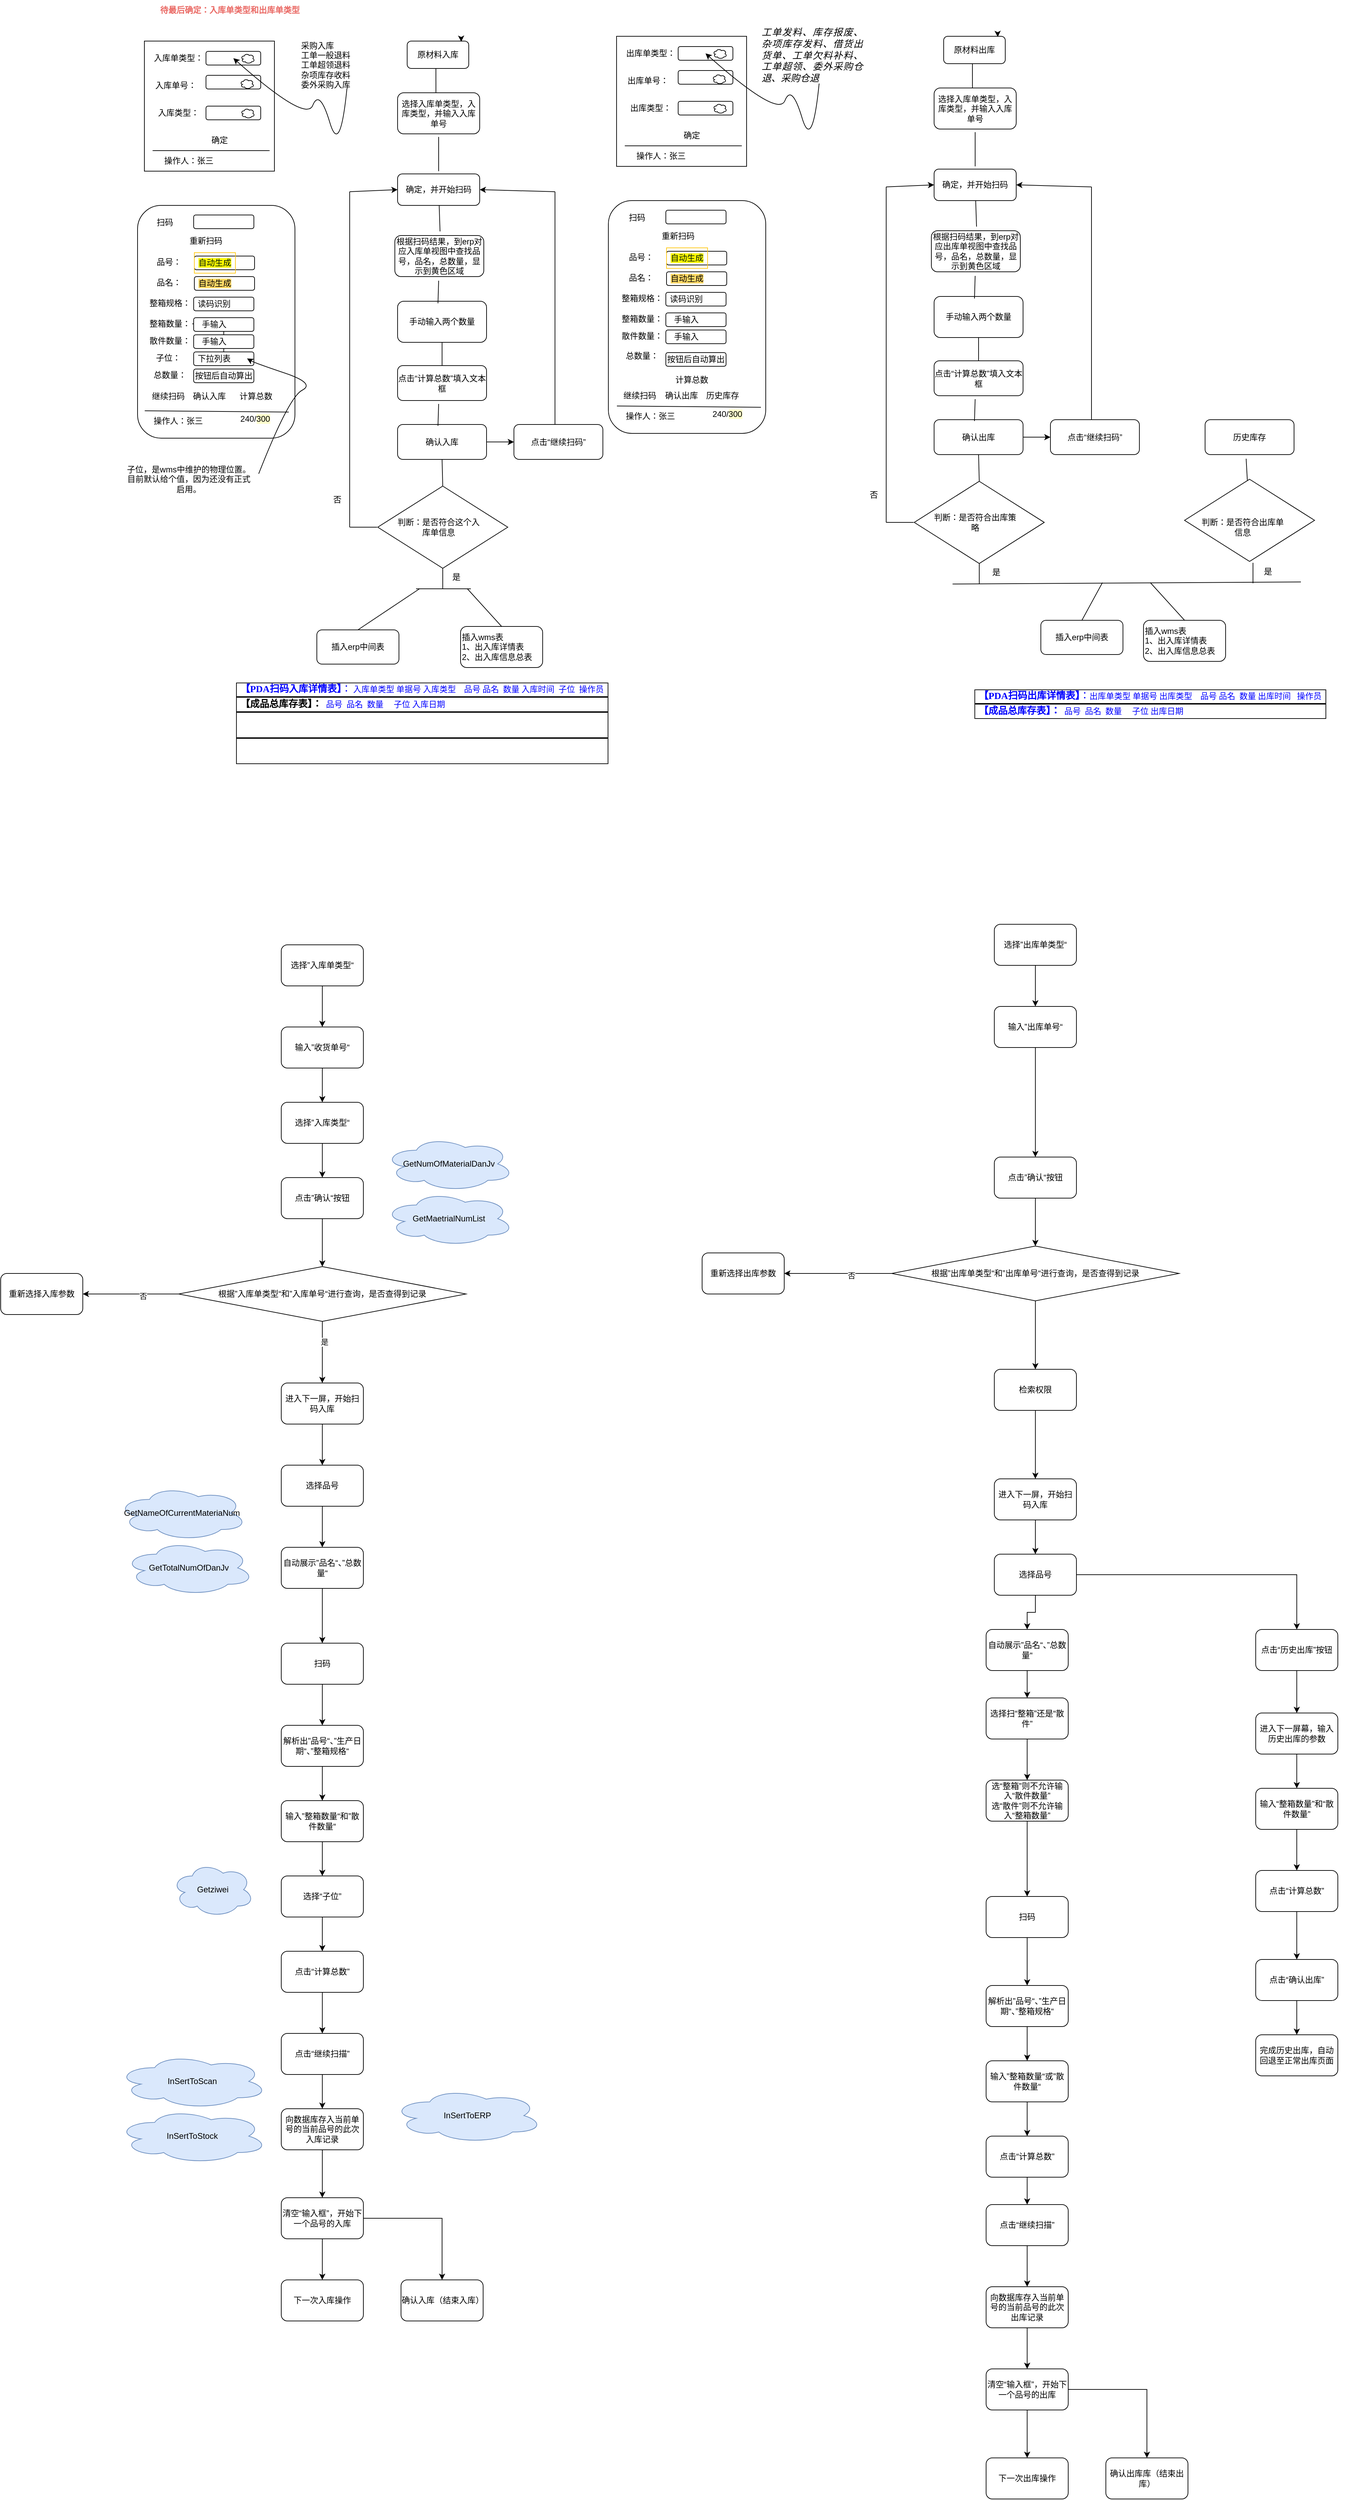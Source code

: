 <mxfile version="21.8.1" type="github">
  <diagram name="第 1 页" id="y83NkZobdRAXgaIIAB2W">
    <mxGraphModel dx="1886" dy="1734" grid="1" gridSize="10" guides="1" tooltips="1" connect="1" arrows="1" fold="1" page="1" pageScale="1" pageWidth="827" pageHeight="1169" math="0" shadow="0">
      <root>
        <mxCell id="0" />
        <mxCell id="1" parent="0" />
        <mxCell id="UqMTA79BDVshT1FZgmk1-54" value="" style="rounded=1;whiteSpace=wrap;html=1;" parent="1" vertex="1">
          <mxGeometry x="20" y="250" width="230" height="340" as="geometry" />
        </mxCell>
        <mxCell id="UqMTA79BDVshT1FZgmk1-1" value="" style="whiteSpace=wrap;html=1;aspect=fixed;" parent="1" vertex="1">
          <mxGeometry x="30" y="10" width="190" height="190" as="geometry" />
        </mxCell>
        <mxCell id="UqMTA79BDVshT1FZgmk1-2" value="入库单类型：" style="text;html=1;strokeColor=none;fillColor=none;align=center;verticalAlign=middle;whiteSpace=wrap;rounded=0;" parent="1" vertex="1">
          <mxGeometry x="40" y="20" width="80" height="30" as="geometry" />
        </mxCell>
        <mxCell id="UqMTA79BDVshT1FZgmk1-4" value="" style="rounded=1;whiteSpace=wrap;html=1;" parent="1" vertex="1">
          <mxGeometry x="120" y="25" width="80" height="20" as="geometry" />
        </mxCell>
        <mxCell id="UqMTA79BDVshT1FZgmk1-8" value="" style="ellipse;shape=cloud;whiteSpace=wrap;html=1;" parent="1" vertex="1">
          <mxGeometry x="171" y="28" width="20" height="15" as="geometry" />
        </mxCell>
        <mxCell id="UqMTA79BDVshT1FZgmk1-9" value="入库单号：" style="text;html=1;strokeColor=none;fillColor=none;align=center;verticalAlign=middle;whiteSpace=wrap;rounded=0;" parent="1" vertex="1">
          <mxGeometry x="36" y="60" width="80" height="30" as="geometry" />
        </mxCell>
        <mxCell id="UqMTA79BDVshT1FZgmk1-10" value="" style="rounded=1;whiteSpace=wrap;html=1;" parent="1" vertex="1">
          <mxGeometry x="120" y="60" width="80" height="20" as="geometry" />
        </mxCell>
        <mxCell id="UqMTA79BDVshT1FZgmk1-11" value="入库类型：" style="text;html=1;strokeColor=none;fillColor=none;align=center;verticalAlign=middle;whiteSpace=wrap;rounded=0;" parent="1" vertex="1">
          <mxGeometry x="40" y="100" width="80" height="30" as="geometry" />
        </mxCell>
        <mxCell id="UqMTA79BDVshT1FZgmk1-12" value="" style="rounded=1;whiteSpace=wrap;html=1;" parent="1" vertex="1">
          <mxGeometry x="120" y="105" width="80" height="20" as="geometry" />
        </mxCell>
        <mxCell id="UqMTA79BDVshT1FZgmk1-13" value="" style="ellipse;shape=cloud;whiteSpace=wrap;html=1;" parent="1" vertex="1">
          <mxGeometry x="171" y="108" width="20" height="15" as="geometry" />
        </mxCell>
        <mxCell id="UqMTA79BDVshT1FZgmk1-14" value="" style="ellipse;shape=cloud;whiteSpace=wrap;html=1;" parent="1" vertex="1">
          <mxGeometry x="170" y="65" width="20" height="15" as="geometry" />
        </mxCell>
        <mxCell id="UqMTA79BDVshT1FZgmk1-16" value="确定" style="text;html=1;strokeColor=none;fillColor=none;align=center;verticalAlign=middle;whiteSpace=wrap;rounded=0;" parent="1" vertex="1">
          <mxGeometry x="110" y="140" width="60" height="30" as="geometry" />
        </mxCell>
        <mxCell id="UqMTA79BDVshT1FZgmk1-18" value="操作人：张三" style="text;html=1;strokeColor=none;fillColor=none;align=center;verticalAlign=middle;whiteSpace=wrap;rounded=0;" parent="1" vertex="1">
          <mxGeometry x="50" y="170" width="90" height="30" as="geometry" />
        </mxCell>
        <mxCell id="UqMTA79BDVshT1FZgmk1-22" value="扫码" style="text;html=1;strokeColor=none;fillColor=none;align=center;verticalAlign=middle;whiteSpace=wrap;rounded=0;" parent="1" vertex="1">
          <mxGeometry x="30" y="260" width="60" height="30" as="geometry" />
        </mxCell>
        <mxCell id="UqMTA79BDVshT1FZgmk1-23" value="" style="rounded=1;whiteSpace=wrap;html=1;" parent="1" vertex="1">
          <mxGeometry x="102" y="264" width="88" height="20" as="geometry" />
        </mxCell>
        <mxCell id="UqMTA79BDVshT1FZgmk1-24" value="重新扫码" style="text;html=1;strokeColor=none;fillColor=none;align=center;verticalAlign=middle;whiteSpace=wrap;rounded=0;" parent="1" vertex="1">
          <mxGeometry x="90" y="287" width="60" height="30" as="geometry" />
        </mxCell>
        <mxCell id="UqMTA79BDVshT1FZgmk1-25" value="品号：" style="text;html=1;strokeColor=none;fillColor=none;align=center;verticalAlign=middle;whiteSpace=wrap;rounded=0;" parent="1" vertex="1">
          <mxGeometry x="36" y="324" width="60" height="18" as="geometry" />
        </mxCell>
        <mxCell id="UqMTA79BDVshT1FZgmk1-26" value="" style="rounded=1;whiteSpace=wrap;html=1;" parent="1" vertex="1">
          <mxGeometry x="103" y="324" width="88" height="20" as="geometry" />
        </mxCell>
        <mxCell id="UqMTA79BDVshT1FZgmk1-27" value="&lt;font style=&quot;background-color: rgb(255, 251, 0);&quot; color=&quot;#021909&quot;&gt;自动生成&lt;/font&gt;" style="text;html=1;strokeColor=#FFC814;fillColor=none;align=center;verticalAlign=middle;whiteSpace=wrap;rounded=0;" parent="1" vertex="1">
          <mxGeometry x="103" y="319" width="60" height="30" as="geometry" />
        </mxCell>
        <mxCell id="UqMTA79BDVshT1FZgmk1-28" value="品名：" style="text;html=1;strokeColor=none;fillColor=none;align=center;verticalAlign=middle;whiteSpace=wrap;rounded=0;" parent="1" vertex="1">
          <mxGeometry x="36" y="354" width="60" height="18" as="geometry" />
        </mxCell>
        <mxCell id="UqMTA79BDVshT1FZgmk1-29" value="" style="rounded=1;whiteSpace=wrap;html=1;" parent="1" vertex="1">
          <mxGeometry x="103" y="354" width="88" height="20" as="geometry" />
        </mxCell>
        <mxCell id="UqMTA79BDVshT1FZgmk1-30" value="&lt;span style=&quot;background-color: rgb(255, 217, 102);&quot;&gt;自动生成&lt;/span&gt;" style="text;html=1;strokeColor=none;fillColor=none;align=center;verticalAlign=middle;whiteSpace=wrap;rounded=0;" parent="1" vertex="1">
          <mxGeometry x="103" y="349" width="60" height="30" as="geometry" />
        </mxCell>
        <mxCell id="UqMTA79BDVshT1FZgmk1-31" value="整箱规格：" style="text;html=1;strokeColor=none;fillColor=none;align=center;verticalAlign=middle;whiteSpace=wrap;rounded=0;" parent="1" vertex="1">
          <mxGeometry x="35" y="384" width="65" height="18" as="geometry" />
        </mxCell>
        <mxCell id="UqMTA79BDVshT1FZgmk1-32" value="" style="rounded=1;whiteSpace=wrap;html=1;" parent="1" vertex="1">
          <mxGeometry x="102" y="384" width="88" height="20" as="geometry" />
        </mxCell>
        <mxCell id="UqMTA79BDVshT1FZgmk1-33" value="读码识别" style="text;html=1;strokeColor=none;fillColor=none;align=center;verticalAlign=middle;whiteSpace=wrap;rounded=0;" parent="1" vertex="1">
          <mxGeometry x="102" y="379" width="60" height="30" as="geometry" />
        </mxCell>
        <mxCell id="UqMTA79BDVshT1FZgmk1-46" value="" style="edgeStyle=orthogonalEdgeStyle;rounded=0;orthogonalLoop=1;jettySize=auto;html=1;" parent="1" source="UqMTA79BDVshT1FZgmk1-34" target="UqMTA79BDVshT1FZgmk1-45" edge="1">
          <mxGeometry relative="1" as="geometry" />
        </mxCell>
        <mxCell id="UqMTA79BDVshT1FZgmk1-34" value="整箱数量：" style="text;html=1;strokeColor=none;fillColor=none;align=center;verticalAlign=middle;whiteSpace=wrap;rounded=0;" parent="1" vertex="1">
          <mxGeometry x="35" y="414" width="65" height="18" as="geometry" />
        </mxCell>
        <mxCell id="UqMTA79BDVshT1FZgmk1-35" value="" style="rounded=1;whiteSpace=wrap;html=1;" parent="1" vertex="1">
          <mxGeometry x="102" y="414" width="88" height="20" as="geometry" />
        </mxCell>
        <mxCell id="UqMTA79BDVshT1FZgmk1-36" value="手输入" style="text;html=1;strokeColor=none;fillColor=none;align=center;verticalAlign=middle;whiteSpace=wrap;rounded=0;" parent="1" vertex="1">
          <mxGeometry x="102" y="409" width="60" height="30" as="geometry" />
        </mxCell>
        <mxCell id="UqMTA79BDVshT1FZgmk1-37" value="散件数量：" style="text;html=1;strokeColor=none;fillColor=none;align=center;verticalAlign=middle;whiteSpace=wrap;rounded=0;" parent="1" vertex="1">
          <mxGeometry x="35" y="439" width="65" height="18" as="geometry" />
        </mxCell>
        <mxCell id="UqMTA79BDVshT1FZgmk1-38" value="" style="rounded=1;whiteSpace=wrap;html=1;" parent="1" vertex="1">
          <mxGeometry x="102" y="439" width="88" height="20" as="geometry" />
        </mxCell>
        <mxCell id="UqMTA79BDVshT1FZgmk1-39" value="手输入" style="text;html=1;strokeColor=none;fillColor=none;align=center;verticalAlign=middle;whiteSpace=wrap;rounded=0;" parent="1" vertex="1">
          <mxGeometry x="102" y="434" width="60" height="30" as="geometry" />
        </mxCell>
        <mxCell id="UqMTA79BDVshT1FZgmk1-40" value="子位：" style="text;html=1;strokeColor=none;fillColor=none;align=center;verticalAlign=middle;whiteSpace=wrap;rounded=0;" parent="1" vertex="1">
          <mxGeometry x="35" y="464" width="60" height="18" as="geometry" />
        </mxCell>
        <mxCell id="UqMTA79BDVshT1FZgmk1-41" value="" style="rounded=1;whiteSpace=wrap;html=1;" parent="1" vertex="1">
          <mxGeometry x="102" y="464" width="88" height="20" as="geometry" />
        </mxCell>
        <mxCell id="UqMTA79BDVshT1FZgmk1-42" value="下拉列表" style="text;html=1;strokeColor=none;fillColor=none;align=center;verticalAlign=middle;whiteSpace=wrap;rounded=0;" parent="1" vertex="1">
          <mxGeometry x="102" y="459" width="60" height="30" as="geometry" />
        </mxCell>
        <mxCell id="UqMTA79BDVshT1FZgmk1-43" value="总数量：" style="text;html=1;strokeColor=none;fillColor=none;align=center;verticalAlign=middle;whiteSpace=wrap;rounded=0;" parent="1" vertex="1">
          <mxGeometry x="35" y="489" width="65" height="18" as="geometry" />
        </mxCell>
        <mxCell id="UqMTA79BDVshT1FZgmk1-44" value="" style="rounded=1;whiteSpace=wrap;html=1;" parent="1" vertex="1">
          <mxGeometry x="102" y="489" width="88" height="20" as="geometry" />
        </mxCell>
        <mxCell id="UqMTA79BDVshT1FZgmk1-45" value="按钮后自动算出" style="text;html=1;strokeColor=none;fillColor=none;align=center;verticalAlign=middle;whiteSpace=wrap;rounded=0;" parent="1" vertex="1">
          <mxGeometry x="102" y="484" width="88" height="30" as="geometry" />
        </mxCell>
        <mxCell id="UqMTA79BDVshT1FZgmk1-47" value="继续扫码" style="text;html=1;strokeColor=none;fillColor=none;align=center;verticalAlign=middle;whiteSpace=wrap;rounded=0;" parent="1" vertex="1">
          <mxGeometry x="35" y="514" width="60" height="30" as="geometry" />
        </mxCell>
        <mxCell id="UqMTA79BDVshT1FZgmk1-48" value="确认入库" style="text;html=1;strokeColor=none;fillColor=none;align=center;verticalAlign=middle;whiteSpace=wrap;rounded=0;" parent="1" vertex="1">
          <mxGeometry x="95" y="514" width="60" height="30" as="geometry" />
        </mxCell>
        <mxCell id="UqMTA79BDVshT1FZgmk1-49" value="计算总数" style="text;html=1;strokeColor=none;fillColor=none;align=center;verticalAlign=middle;whiteSpace=wrap;rounded=0;" parent="1" vertex="1">
          <mxGeometry x="163" y="514" width="60" height="30" as="geometry" />
        </mxCell>
        <mxCell id="UqMTA79BDVshT1FZgmk1-50" value="操作人：张三" style="text;html=1;strokeColor=none;fillColor=none;align=center;verticalAlign=middle;whiteSpace=wrap;rounded=0;" parent="1" vertex="1">
          <mxGeometry x="37.5" y="550" width="82.5" height="30" as="geometry" />
        </mxCell>
        <mxCell id="UqMTA79BDVshT1FZgmk1-51" value="240/&lt;span style=&quot;background-color: rgb(255, 255, 204);&quot;&gt;300&lt;/span&gt;" style="text;html=1;strokeColor=none;fillColor=none;align=center;verticalAlign=middle;whiteSpace=wrap;rounded=0;" parent="1" vertex="1">
          <mxGeometry x="162" y="547" width="60" height="30" as="geometry" />
        </mxCell>
        <mxCell id="UqMTA79BDVshT1FZgmk1-55" value="" style="endArrow=none;html=1;rounded=0;exitX=0;exitY=0;exitDx=0;exitDy=0;entryX=0.991;entryY=0.888;entryDx=0;entryDy=0;entryPerimeter=0;" parent="1" edge="1">
          <mxGeometry width="50" height="50" relative="1" as="geometry">
            <mxPoint x="30.5" y="550" as="sourcePoint" />
            <mxPoint x="240.93" y="551.92" as="targetPoint" />
          </mxGeometry>
        </mxCell>
        <mxCell id="UqMTA79BDVshT1FZgmk1-56" value="" style="endArrow=none;html=1;rounded=0;exitX=0;exitY=0;exitDx=0;exitDy=0;entryX=1.005;entryY=0.842;entryDx=0;entryDy=0;entryPerimeter=0;" parent="1" edge="1">
          <mxGeometry width="50" height="50" relative="1" as="geometry">
            <mxPoint x="42" y="170" as="sourcePoint" />
            <mxPoint x="212.95" y="169.98" as="targetPoint" />
          </mxGeometry>
        </mxCell>
        <mxCell id="UqMTA79BDVshT1FZgmk1-57" value="原材料入库" style="rounded=1;whiteSpace=wrap;html=1;" parent="1" vertex="1">
          <mxGeometry x="414" y="10" width="90" height="40" as="geometry" />
        </mxCell>
        <mxCell id="UqMTA79BDVshT1FZgmk1-58" value="选择入库单类型，入库类型，并输入入库单号" style="rounded=1;whiteSpace=wrap;html=1;" parent="1" vertex="1">
          <mxGeometry x="400" y="85.5" width="120" height="60" as="geometry" />
        </mxCell>
        <mxCell id="UqMTA79BDVshT1FZgmk1-59" value="确定，并开始扫码" style="rounded=1;whiteSpace=wrap;html=1;" parent="1" vertex="1">
          <mxGeometry x="400" y="204" width="120" height="46" as="geometry" />
        </mxCell>
        <mxCell id="UqMTA79BDVshT1FZgmk1-60" value="根据扫码结果，到erp对应入库单视图中查找品号，品名，总数量，显示到黄色区域" style="rounded=1;whiteSpace=wrap;html=1;" parent="1" vertex="1">
          <mxGeometry x="396" y="294" width="130" height="60" as="geometry" />
        </mxCell>
        <mxCell id="UqMTA79BDVshT1FZgmk1-62" value="&lt;div style=&quot;&quot;&gt;&lt;div style=&quot;text-align: left;&quot;&gt;采购入库&lt;/div&gt;&lt;/div&gt;&lt;div style=&quot;text-align: left;&quot;&gt;工单一般退料&lt;/div&gt;&lt;div style=&quot;text-align: left;&quot;&gt;工单超领退料&lt;/div&gt;&lt;div style=&quot;text-align: left;&quot;&gt;杂项库存收料&lt;/div&gt;&lt;div style=&quot;text-align: left;&quot;&gt;委外采购入库&lt;/div&gt;" style="text;html=1;strokeColor=none;fillColor=none;align=center;verticalAlign=middle;whiteSpace=wrap;rounded=0;" parent="1" vertex="1">
          <mxGeometry x="230" width="130" height="90" as="geometry" />
        </mxCell>
        <mxCell id="UqMTA79BDVshT1FZgmk1-65" value="手动输入两个数量" style="rounded=1;whiteSpace=wrap;html=1;" parent="1" vertex="1">
          <mxGeometry x="400" y="390" width="130" height="60" as="geometry" />
        </mxCell>
        <mxCell id="UqMTA79BDVshT1FZgmk1-66" value="点击“计算总数”填入文本框" style="rounded=1;whiteSpace=wrap;html=1;" parent="1" vertex="1">
          <mxGeometry x="400" y="484" width="130" height="51" as="geometry" />
        </mxCell>
        <mxCell id="UqMTA79BDVshT1FZgmk1-91" style="edgeStyle=orthogonalEdgeStyle;rounded=0;orthogonalLoop=1;jettySize=auto;html=1;exitX=1;exitY=0.5;exitDx=0;exitDy=0;entryX=0;entryY=0.5;entryDx=0;entryDy=0;" parent="1" source="UqMTA79BDVshT1FZgmk1-67" target="UqMTA79BDVshT1FZgmk1-68" edge="1">
          <mxGeometry relative="1" as="geometry" />
        </mxCell>
        <mxCell id="UqMTA79BDVshT1FZgmk1-67" value="确认入库" style="rounded=1;whiteSpace=wrap;html=1;" parent="1" vertex="1">
          <mxGeometry x="400" y="570" width="130" height="51" as="geometry" />
        </mxCell>
        <mxCell id="UqMTA79BDVshT1FZgmk1-68" value="点击“继续扫码”" style="rounded=1;whiteSpace=wrap;html=1;" parent="1" vertex="1">
          <mxGeometry x="570" y="570" width="130" height="51" as="geometry" />
        </mxCell>
        <mxCell id="UqMTA79BDVshT1FZgmk1-69" value="插入erp中间表" style="rounded=1;whiteSpace=wrap;html=1;" parent="1" vertex="1">
          <mxGeometry x="282" y="870" width="120" height="50" as="geometry" />
        </mxCell>
        <mxCell id="UqMTA79BDVshT1FZgmk1-70" value="插入wms表&lt;br&gt;1、出入库详情表&lt;br&gt;2、出入库信息总表" style="rounded=1;whiteSpace=wrap;html=1;align=left;" parent="1" vertex="1">
          <mxGeometry x="492" y="865" width="120" height="60" as="geometry" />
        </mxCell>
        <mxCell id="UqMTA79BDVshT1FZgmk1-71" value="" style="rhombus;whiteSpace=wrap;html=1;" parent="1" vertex="1">
          <mxGeometry x="371" y="660" width="190" height="120" as="geometry" />
        </mxCell>
        <mxCell id="UqMTA79BDVshT1FZgmk1-72" value="判断：是否符合这个入库单信息" style="text;html=1;strokeColor=none;fillColor=none;align=center;verticalAlign=middle;whiteSpace=wrap;rounded=0;" parent="1" vertex="1">
          <mxGeometry x="395" y="695" width="130" height="50" as="geometry" />
        </mxCell>
        <mxCell id="UqMTA79BDVshT1FZgmk1-75" value="" style="endArrow=none;html=1;rounded=0;entryX=0.5;entryY=1;entryDx=0;entryDy=0;" parent="1" target="UqMTA79BDVshT1FZgmk1-71" edge="1">
          <mxGeometry width="50" height="50" relative="1" as="geometry">
            <mxPoint x="466" y="810" as="sourcePoint" />
            <mxPoint x="250" y="840" as="targetPoint" />
          </mxGeometry>
        </mxCell>
        <mxCell id="UqMTA79BDVshT1FZgmk1-76" value="" style="endArrow=none;html=1;rounded=0;" parent="1" edge="1">
          <mxGeometry width="50" height="50" relative="1" as="geometry">
            <mxPoint x="427" y="810" as="sourcePoint" />
            <mxPoint x="507" y="810" as="targetPoint" />
          </mxGeometry>
        </mxCell>
        <mxCell id="UqMTA79BDVshT1FZgmk1-78" value="" style="endArrow=none;html=1;rounded=0;exitX=0.5;exitY=0;exitDx=0;exitDy=0;" parent="1" source="UqMTA79BDVshT1FZgmk1-69" edge="1">
          <mxGeometry width="50" height="50" relative="1" as="geometry">
            <mxPoint x="202" y="820" as="sourcePoint" />
            <mxPoint x="432" y="810" as="targetPoint" />
          </mxGeometry>
        </mxCell>
        <mxCell id="UqMTA79BDVshT1FZgmk1-79" value="" style="endArrow=none;html=1;rounded=0;exitX=0.5;exitY=0;exitDx=0;exitDy=0;" parent="1" source="UqMTA79BDVshT1FZgmk1-70" edge="1">
          <mxGeometry width="50" height="50" relative="1" as="geometry">
            <mxPoint x="292" y="840" as="sourcePoint" />
            <mxPoint x="502" y="810" as="targetPoint" />
          </mxGeometry>
        </mxCell>
        <mxCell id="UqMTA79BDVshT1FZgmk1-80" value="" style="endArrow=none;html=1;rounded=0;entryX=0.5;entryY=1;entryDx=0;entryDy=0;exitX=0.5;exitY=0;exitDx=0;exitDy=0;" parent="1" source="UqMTA79BDVshT1FZgmk1-71" target="UqMTA79BDVshT1FZgmk1-67" edge="1">
          <mxGeometry width="50" height="50" relative="1" as="geometry">
            <mxPoint x="240" y="790" as="sourcePoint" />
            <mxPoint x="290" y="740" as="targetPoint" />
          </mxGeometry>
        </mxCell>
        <mxCell id="UqMTA79BDVshT1FZgmk1-84" value="" style="endArrow=none;html=1;rounded=0;" parent="1" edge="1">
          <mxGeometry width="50" height="50" relative="1" as="geometry">
            <mxPoint x="330" y="720" as="sourcePoint" />
            <mxPoint x="370" y="720" as="targetPoint" />
          </mxGeometry>
        </mxCell>
        <mxCell id="UqMTA79BDVshT1FZgmk1-86" value="" style="endArrow=none;html=1;rounded=0;" parent="1" edge="1">
          <mxGeometry width="50" height="50" relative="1" as="geometry">
            <mxPoint x="330" y="720" as="sourcePoint" />
            <mxPoint x="330" y="230" as="targetPoint" />
          </mxGeometry>
        </mxCell>
        <mxCell id="UqMTA79BDVshT1FZgmk1-87" value="" style="endArrow=classic;html=1;rounded=0;entryX=0;entryY=0.5;entryDx=0;entryDy=0;" parent="1" target="UqMTA79BDVshT1FZgmk1-59" edge="1">
          <mxGeometry width="50" height="50" relative="1" as="geometry">
            <mxPoint x="330" y="230" as="sourcePoint" />
            <mxPoint x="330" y="180" as="targetPoint" />
          </mxGeometry>
        </mxCell>
        <mxCell id="UqMTA79BDVshT1FZgmk1-88" value="否" style="text;html=1;strokeColor=none;fillColor=none;align=center;verticalAlign=middle;whiteSpace=wrap;rounded=0;" parent="1" vertex="1">
          <mxGeometry x="282" y="665" width="60" height="30" as="geometry" />
        </mxCell>
        <mxCell id="UqMTA79BDVshT1FZgmk1-89" value="是" style="text;html=1;strokeColor=none;fillColor=none;align=center;verticalAlign=middle;whiteSpace=wrap;rounded=0;" parent="1" vertex="1">
          <mxGeometry x="456" y="778" width="60" height="30" as="geometry" />
        </mxCell>
        <mxCell id="UqMTA79BDVshT1FZgmk1-92" value="" style="endArrow=none;html=1;rounded=0;" parent="1" edge="1">
          <mxGeometry width="50" height="50" relative="1" as="geometry">
            <mxPoint x="630" y="570" as="sourcePoint" />
            <mxPoint x="630" y="230" as="targetPoint" />
          </mxGeometry>
        </mxCell>
        <mxCell id="UqMTA79BDVshT1FZgmk1-93" value="" style="endArrow=classic;html=1;rounded=0;entryX=1;entryY=0.5;entryDx=0;entryDy=0;" parent="1" target="UqMTA79BDVshT1FZgmk1-59" edge="1">
          <mxGeometry width="50" height="50" relative="1" as="geometry">
            <mxPoint x="630" y="230" as="sourcePoint" />
            <mxPoint x="680" y="180" as="targetPoint" />
          </mxGeometry>
        </mxCell>
        <mxCell id="UqMTA79BDVshT1FZgmk1-94" value="" style="endArrow=none;html=1;rounded=0;exitX=0.417;exitY=0.008;exitDx=0;exitDy=0;exitPerimeter=0;" parent="1" edge="1">
          <mxGeometry width="50" height="50" relative="1" as="geometry">
            <mxPoint x="456.04" y="85.98" as="sourcePoint" />
            <mxPoint x="456" y="50" as="targetPoint" />
          </mxGeometry>
        </mxCell>
        <mxCell id="UqMTA79BDVshT1FZgmk1-95" style="edgeStyle=orthogonalEdgeStyle;rounded=0;orthogonalLoop=1;jettySize=auto;html=1;exitX=0.75;exitY=0;exitDx=0;exitDy=0;entryX=0.878;entryY=0.025;entryDx=0;entryDy=0;entryPerimeter=0;" parent="1" source="UqMTA79BDVshT1FZgmk1-57" target="UqMTA79BDVshT1FZgmk1-57" edge="1">
          <mxGeometry relative="1" as="geometry" />
        </mxCell>
        <mxCell id="UqMTA79BDVshT1FZgmk1-97" value="" style="endArrow=none;html=1;rounded=0;" parent="1" edge="1">
          <mxGeometry width="50" height="50" relative="1" as="geometry">
            <mxPoint x="460" y="200" as="sourcePoint" />
            <mxPoint x="460" y="150" as="targetPoint" />
          </mxGeometry>
        </mxCell>
        <mxCell id="UqMTA79BDVshT1FZgmk1-98" value="" style="endArrow=none;html=1;rounded=0;exitX=0.508;exitY=-0.1;exitDx=0;exitDy=0;exitPerimeter=0;" parent="1" source="UqMTA79BDVshT1FZgmk1-60" target="UqMTA79BDVshT1FZgmk1-59" edge="1">
          <mxGeometry width="50" height="50" relative="1" as="geometry">
            <mxPoint x="410" y="300" as="sourcePoint" />
            <mxPoint x="460" y="250" as="targetPoint" />
          </mxGeometry>
        </mxCell>
        <mxCell id="UqMTA79BDVshT1FZgmk1-99" value="" style="endArrow=none;html=1;rounded=0;exitX=0.454;exitY=0.05;exitDx=0;exitDy=0;exitPerimeter=0;" parent="1" source="UqMTA79BDVshT1FZgmk1-65" edge="1">
          <mxGeometry width="50" height="50" relative="1" as="geometry">
            <mxPoint x="410" y="410" as="sourcePoint" />
            <mxPoint x="460" y="360" as="targetPoint" />
          </mxGeometry>
        </mxCell>
        <mxCell id="UqMTA79BDVshT1FZgmk1-100" value="" style="endArrow=none;html=1;rounded=0;exitX=0.5;exitY=0;exitDx=0;exitDy=0;entryX=0.5;entryY=1;entryDx=0;entryDy=0;" parent="1" source="UqMTA79BDVshT1FZgmk1-66" target="UqMTA79BDVshT1FZgmk1-65" edge="1">
          <mxGeometry width="50" height="50" relative="1" as="geometry">
            <mxPoint x="420" y="500" as="sourcePoint" />
            <mxPoint x="470" y="450" as="targetPoint" />
          </mxGeometry>
        </mxCell>
        <mxCell id="UqMTA79BDVshT1FZgmk1-101" value="" style="endArrow=none;html=1;rounded=0;exitX=0.454;exitY=0.039;exitDx=0;exitDy=0;exitPerimeter=0;" parent="1" source="UqMTA79BDVshT1FZgmk1-67" edge="1">
          <mxGeometry width="50" height="50" relative="1" as="geometry">
            <mxPoint x="410" y="590" as="sourcePoint" />
            <mxPoint x="460" y="540" as="targetPoint" />
          </mxGeometry>
        </mxCell>
        <mxCell id="UqMTA79BDVshT1FZgmk1-102" value="子位，是wms中维护的物理位置。目前默认给个值，因为还没有正式启用。" style="text;html=1;strokeColor=none;fillColor=none;align=center;verticalAlign=middle;whiteSpace=wrap;rounded=0;" parent="1" vertex="1">
          <mxGeometry y="635" width="190" height="30" as="geometry" />
        </mxCell>
        <mxCell id="UqMTA79BDVshT1FZgmk1-103" value="" style="curved=1;endArrow=classic;html=1;rounded=0;exitX=1.037;exitY=0.233;exitDx=0;exitDy=0;exitPerimeter=0;" parent="1" source="UqMTA79BDVshT1FZgmk1-102" edge="1">
          <mxGeometry width="50" height="50" relative="1" as="geometry">
            <mxPoint x="121" y="635" as="sourcePoint" />
            <mxPoint x="180" y="473.557" as="targetPoint" />
            <Array as="points">
              <mxPoint x="241" y="530" />
              <mxPoint x="280" y="510" />
              <mxPoint x="191" y="480" />
            </Array>
          </mxGeometry>
        </mxCell>
        <mxCell id="UqMTA79BDVshT1FZgmk1-104" value="" style="curved=1;endArrow=classic;html=1;rounded=0;" parent="1" edge="1">
          <mxGeometry width="50" height="50" relative="1" as="geometry">
            <mxPoint x="326" y="79" as="sourcePoint" />
            <mxPoint x="160" y="35" as="targetPoint" />
            <Array as="points">
              <mxPoint x="316" y="179" />
              <mxPoint x="286" y="79" />
              <mxPoint x="266" y="129" />
            </Array>
          </mxGeometry>
        </mxCell>
        <mxCell id="UqMTA79BDVshT1FZgmk1-105" value="&lt;p class=&quot;MsoNormal&quot; align=&quot;justify&quot; style=&quot;margin: 0pt 0pt 0.0pt; text-align: justify; font-family: Calibri; font-size: 10.5pt; caret-color: rgb(0, 0, 0); color: rgb(0, 0, 0); font-style: normal; font-variant-caps: normal; font-weight: normal; letter-spacing: normal; text-indent: 0px; text-transform: none; word-spacing: 0px; -webkit-text-stroke-width: 0px; border: 1pt solid windowtext; padding: 1pt 4pt;&quot;&gt;&lt;b style=&quot;text-decoration: none;&quot;&gt;&lt;span style=&quot;font-family: 宋体; color: rgb(0, 0, 255); font-weight: bold; font-size: 10.5pt;&quot;&gt;&lt;font face=&quot;宋体&quot;&gt;【&lt;/font&gt;&lt;/span&gt;&lt;/b&gt;&lt;b style=&quot;text-decoration: none;&quot;&gt;&lt;span style=&quot;font-family: Calibri; color: rgb(0, 0, 255); font-weight: bold; font-size: 10.5pt;&quot;&gt;PDA&lt;/span&gt;&lt;/b&gt;&lt;b style=&quot;text-decoration: none;&quot;&gt;&lt;span style=&quot;font-family: 宋体; color: rgb(0, 0, 255); font-weight: bold; font-size: 10.5pt;&quot;&gt;&lt;font face=&quot;宋体&quot;&gt;扫码入库详情表】&lt;/font&gt;&lt;/span&gt;&lt;/b&gt;&lt;span style=&quot;text-decoration: none; font-family: 宋体; color: rgb(0, 0, 255); font-size: 10.5pt;&quot;&gt;&lt;font face=&quot;宋体&quot;&gt;：&lt;/font&gt;&lt;/span&gt;&lt;span style=&quot;text-decoration: none; font-family: Calibri; color: rgb(0, 0, 255); font-size: 9pt;&quot;&gt;&amp;nbsp;&lt;/span&gt;&lt;span style=&quot;font-family: 宋体; color: rgb(0, 0, 255); font-size: 9pt;&quot;&gt;&lt;font style=&quot;text-decoration: none;&quot; face=&quot;宋体&quot;&gt;入库单类型&lt;/font&gt;&lt;span style=&quot;text-decoration: none;&quot; class=&quot;Apple-converted-space&quot;&gt;&amp;nbsp;&lt;/span&gt;&lt;font style=&quot;text-decoration: none;&quot; face=&quot;宋体&quot;&gt;单据号&lt;/font&gt;&lt;span style=&quot;text-decoration: none;&quot; class=&quot;Apple-converted-space&quot;&gt;&amp;nbsp;&lt;/span&gt;&lt;font style=&quot;text-decoration: none;&quot; face=&quot;宋体&quot;&gt;入库类型&lt;/font&gt;&lt;span style=&quot;text-decoration: none;&quot; class=&quot;Apple-converted-space&quot;&gt;&amp;nbsp;&lt;/span&gt;&amp;nbsp;&lt;font style=&quot;text-decoration: none;&quot; face=&quot;Calibri&quot;&gt;&amp;nbsp;&lt;/font&gt;&lt;font face=&quot;宋体&quot;&gt;&amp;nbsp;品号 品名 &amp;nbsp;数量&lt;span class=&quot;Apple-converted-space&quot;&gt;&amp;nbsp;&lt;/span&gt;&lt;/font&gt;&lt;/span&gt;&lt;span style=&quot;text-decoration: none; font-family: 宋体; color: rgb(0, 0, 255); font-size: 9pt;&quot;&gt;&lt;font face=&quot;宋体&quot;&gt;入库时间&lt;/font&gt;&lt;span class=&quot;Apple-converted-space&quot;&gt;&amp;nbsp;&lt;/span&gt;&lt;span class=&quot;Apple-converted-space&quot;&gt;&amp;nbsp;&lt;/span&gt;&lt;font face=&quot;宋体&quot;&gt;子位&lt;/font&gt;&lt;span class=&quot;Apple-converted-space&quot;&gt;&amp;nbsp;&lt;/span&gt;&amp;nbsp;&lt;font face=&quot;宋体&quot;&gt;操作员&lt;/font&gt;&lt;/span&gt;&lt;/p&gt;&lt;p class=&quot;MsoNormal&quot; align=&quot;justify&quot; style=&quot;margin: 0pt 0pt 0.0pt; text-align: justify; font-family: Calibri; font-size: 10.5pt; caret-color: rgb(0, 0, 0); color: rgb(0, 0, 0); font-style: normal; font-variant-caps: normal; font-weight: normal; letter-spacing: normal; text-indent: 0px; text-transform: none; word-spacing: 0px; -webkit-text-stroke-width: 0px; text-decoration: none; border: 1pt solid windowtext; padding: 1pt 4pt;&quot;&gt;&lt;b style=&quot;border-color: var(--border-color);&quot;&gt;&lt;font style=&quot;border-color: var(--border-color);&quot; face=&quot;宋体&quot;&gt;【成品总库存表】：&lt;/font&gt;&lt;/b&gt;&lt;span style=&quot;border-color: var(--border-color); color: rgb(0, 0, 255); font-size: 9pt;&quot;&gt;&amp;nbsp;&amp;nbsp;&lt;/span&gt;&lt;span style=&quot;border-color: var(--border-color); font-family: Helvetica; color: rgb(0, 0, 255); font-size: 9pt;&quot;&gt;&lt;font style=&quot;border-color: var(--border-color);&quot; face=&quot;宋体&quot;&gt;品号&lt;/font&gt;&lt;/span&gt;&lt;span style=&quot;border-color: var(--border-color); color: rgb(0, 0, 255); font-size: 9pt;&quot;&gt;&amp;nbsp;&amp;nbsp;&lt;/span&gt;&lt;span style=&quot;border-color: var(--border-color); font-family: 宋体; color: rgb(0, 0, 255); font-size: 9pt;&quot;&gt;品名&lt;/span&gt;&lt;span style=&quot;border-color: var(--border-color); color: rgb(0, 0, 255); font-size: 9pt;&quot;&gt;&amp;nbsp;&amp;nbsp;&lt;/span&gt;&lt;span style=&quot;border-color: var(--border-color); font-family: 宋体; color: rgb(0, 0, 255); font-size: 9pt;&quot;&gt;数量&lt;/span&gt;&lt;span style=&quot;border-color: var(--border-color); color: rgb(0, 0, 255); font-size: 9pt;&quot;&gt;&amp;nbsp;&amp;nbsp;&lt;/span&gt;&lt;span style=&quot;border-color: var(--border-color); color: rgb(0, 0, 255); font-size: 9pt;&quot;&gt;&amp;nbsp;&lt;/span&gt;&lt;span style=&quot;border-color: var(--border-color); color: rgb(0, 0, 255); font-size: 9pt;&quot;&gt;&amp;nbsp;&amp;nbsp;&lt;/span&gt;&lt;span style=&quot;border-color: var(--border-color); font-family: 宋体; color: rgb(0, 0, 255); font-size: 9pt;&quot;&gt;子位&lt;/span&gt;&lt;span style=&quot;border-color: var(--border-color); color: rgb(0, 0, 255); font-size: 9pt;&quot;&gt;&amp;nbsp;&lt;/span&gt;&lt;span style=&quot;border-color: var(--border-color); font-family: 宋体; color: rgb(0, 0, 255); font-size: 9pt;&quot;&gt;入库日期&lt;/span&gt;&lt;br&gt;&lt;span style=&quot;font-family: Calibri; color: rgb(0, 0, 255); font-size: 9pt;&quot;&gt;&lt;/span&gt;&lt;/p&gt;&lt;p class=&quot;MsoNormal&quot; align=&quot;justify&quot; style=&quot;margin: 0pt 0pt 0.0pt; text-align: justify; font-family: Calibri; font-size: 10.5pt; caret-color: rgb(0, 0, 0); color: rgb(0, 0, 0); font-style: normal; font-variant-caps: normal; font-weight: normal; letter-spacing: normal; text-indent: 0px; text-transform: none; word-spacing: 0px; -webkit-text-stroke-width: 0px; text-decoration: none; border: 1pt solid windowtext; padding: 1pt 4pt;&quot;&gt;&lt;br&gt;&lt;br&gt;&lt;span style=&quot;font-family: 宋体; color: rgb(0, 0, 255); font-size: 10.5pt;&quot;&gt;&lt;/span&gt;&lt;/p&gt;&lt;p class=&quot;MsoNormal&quot; align=&quot;justify&quot; style=&quot;margin: 0pt 0pt 0.0pt; text-align: justify; font-size: 10.5pt; caret-color: rgb(0, 0, 0); color: rgb(0, 0, 0); font-style: normal; font-variant-caps: normal; font-weight: normal; letter-spacing: normal; text-indent: 0px; text-transform: none; word-spacing: 0px; -webkit-text-stroke-width: 0px; text-decoration: none; border: 1pt solid windowtext; padding: 1pt 4pt;&quot;&gt;&lt;br&gt;&lt;br&gt;&lt;span style=&quot;font-family: 宋体; color: rgb(0, 0, 255); font-weight: normal; font-size: 9pt;&quot;&gt;&lt;/span&gt;&lt;/p&gt;" style="text;whiteSpace=wrap;html=1;" parent="1" vertex="1">
          <mxGeometry x="162" y="940" width="560" height="140" as="geometry" />
        </mxCell>
        <mxCell id="UqMTA79BDVshT1FZgmk1-106" value="" style="rounded=1;whiteSpace=wrap;html=1;" parent="1" vertex="1">
          <mxGeometry x="708" y="243" width="230" height="340" as="geometry" />
        </mxCell>
        <mxCell id="UqMTA79BDVshT1FZgmk1-107" value="" style="whiteSpace=wrap;html=1;aspect=fixed;" parent="1" vertex="1">
          <mxGeometry x="720" y="3" width="190" height="190" as="geometry" />
        </mxCell>
        <mxCell id="UqMTA79BDVshT1FZgmk1-108" value="出库单类型：" style="text;html=1;strokeColor=none;fillColor=none;align=center;verticalAlign=middle;whiteSpace=wrap;rounded=0;" parent="1" vertex="1">
          <mxGeometry x="730" y="13" width="80" height="30" as="geometry" />
        </mxCell>
        <mxCell id="UqMTA79BDVshT1FZgmk1-109" value="" style="rounded=1;whiteSpace=wrap;html=1;" parent="1" vertex="1">
          <mxGeometry x="810" y="18" width="80" height="20" as="geometry" />
        </mxCell>
        <mxCell id="UqMTA79BDVshT1FZgmk1-110" value="" style="ellipse;shape=cloud;whiteSpace=wrap;html=1;" parent="1" vertex="1">
          <mxGeometry x="861" y="21" width="20" height="15" as="geometry" />
        </mxCell>
        <mxCell id="UqMTA79BDVshT1FZgmk1-111" value="出库单号：" style="text;html=1;strokeColor=none;fillColor=none;align=center;verticalAlign=middle;whiteSpace=wrap;rounded=0;" parent="1" vertex="1">
          <mxGeometry x="726" y="53" width="80" height="30" as="geometry" />
        </mxCell>
        <mxCell id="UqMTA79BDVshT1FZgmk1-112" value="" style="rounded=1;whiteSpace=wrap;html=1;" parent="1" vertex="1">
          <mxGeometry x="810" y="53" width="80" height="20" as="geometry" />
        </mxCell>
        <mxCell id="UqMTA79BDVshT1FZgmk1-113" value="出库类型：" style="text;html=1;strokeColor=none;fillColor=none;align=center;verticalAlign=middle;whiteSpace=wrap;rounded=0;" parent="1" vertex="1">
          <mxGeometry x="730" y="93" width="80" height="30" as="geometry" />
        </mxCell>
        <mxCell id="UqMTA79BDVshT1FZgmk1-114" value="" style="rounded=1;whiteSpace=wrap;html=1;" parent="1" vertex="1">
          <mxGeometry x="810" y="98" width="80" height="20" as="geometry" />
        </mxCell>
        <mxCell id="UqMTA79BDVshT1FZgmk1-115" value="" style="ellipse;shape=cloud;whiteSpace=wrap;html=1;" parent="1" vertex="1">
          <mxGeometry x="861" y="101" width="20" height="15" as="geometry" />
        </mxCell>
        <mxCell id="UqMTA79BDVshT1FZgmk1-116" value="" style="ellipse;shape=cloud;whiteSpace=wrap;html=1;" parent="1" vertex="1">
          <mxGeometry x="860" y="58" width="20" height="15" as="geometry" />
        </mxCell>
        <mxCell id="UqMTA79BDVshT1FZgmk1-117" value="确定" style="text;html=1;strokeColor=none;fillColor=none;align=center;verticalAlign=middle;whiteSpace=wrap;rounded=0;" parent="1" vertex="1">
          <mxGeometry x="800" y="133" width="60" height="30" as="geometry" />
        </mxCell>
        <mxCell id="UqMTA79BDVshT1FZgmk1-118" value="操作人：张三" style="text;html=1;strokeColor=none;fillColor=none;align=center;verticalAlign=middle;whiteSpace=wrap;rounded=0;" parent="1" vertex="1">
          <mxGeometry x="740" y="163" width="90" height="30" as="geometry" />
        </mxCell>
        <mxCell id="UqMTA79BDVshT1FZgmk1-119" value="扫码" style="text;html=1;strokeColor=none;fillColor=none;align=center;verticalAlign=middle;whiteSpace=wrap;rounded=0;" parent="1" vertex="1">
          <mxGeometry x="720" y="253" width="60" height="30" as="geometry" />
        </mxCell>
        <mxCell id="UqMTA79BDVshT1FZgmk1-120" value="" style="rounded=1;whiteSpace=wrap;html=1;" parent="1" vertex="1">
          <mxGeometry x="792" y="257" width="88" height="20" as="geometry" />
        </mxCell>
        <mxCell id="UqMTA79BDVshT1FZgmk1-121" value="重新扫码" style="text;html=1;strokeColor=none;fillColor=none;align=center;verticalAlign=middle;whiteSpace=wrap;rounded=0;" parent="1" vertex="1">
          <mxGeometry x="780" y="280" width="60" height="30" as="geometry" />
        </mxCell>
        <mxCell id="UqMTA79BDVshT1FZgmk1-122" value="品号：" style="text;html=1;strokeColor=none;fillColor=none;align=center;verticalAlign=middle;whiteSpace=wrap;rounded=0;" parent="1" vertex="1">
          <mxGeometry x="726" y="317" width="60" height="18" as="geometry" />
        </mxCell>
        <mxCell id="UqMTA79BDVshT1FZgmk1-123" value="" style="rounded=1;whiteSpace=wrap;html=1;" parent="1" vertex="1">
          <mxGeometry x="793" y="317" width="88" height="20" as="geometry" />
        </mxCell>
        <mxCell id="UqMTA79BDVshT1FZgmk1-124" value="&lt;font style=&quot;background-color: rgb(255, 251, 0);&quot; color=&quot;#021909&quot;&gt;自动生成&lt;/font&gt;" style="text;html=1;strokeColor=#FFC814;fillColor=none;align=center;verticalAlign=middle;whiteSpace=wrap;rounded=0;" parent="1" vertex="1">
          <mxGeometry x="793" y="312" width="60" height="30" as="geometry" />
        </mxCell>
        <mxCell id="UqMTA79BDVshT1FZgmk1-125" value="品名：" style="text;html=1;strokeColor=none;fillColor=none;align=center;verticalAlign=middle;whiteSpace=wrap;rounded=0;" parent="1" vertex="1">
          <mxGeometry x="726" y="347" width="60" height="18" as="geometry" />
        </mxCell>
        <mxCell id="UqMTA79BDVshT1FZgmk1-126" value="" style="rounded=1;whiteSpace=wrap;html=1;" parent="1" vertex="1">
          <mxGeometry x="793" y="347" width="88" height="20" as="geometry" />
        </mxCell>
        <mxCell id="UqMTA79BDVshT1FZgmk1-127" value="&lt;span style=&quot;background-color: rgb(255, 217, 102);&quot;&gt;自动生成&lt;/span&gt;" style="text;html=1;strokeColor=none;fillColor=none;align=center;verticalAlign=middle;whiteSpace=wrap;rounded=0;" parent="1" vertex="1">
          <mxGeometry x="793" y="342" width="60" height="30" as="geometry" />
        </mxCell>
        <mxCell id="UqMTA79BDVshT1FZgmk1-128" value="整箱规格：" style="text;html=1;strokeColor=none;fillColor=none;align=center;verticalAlign=middle;whiteSpace=wrap;rounded=0;" parent="1" vertex="1">
          <mxGeometry x="725" y="377" width="65" height="18" as="geometry" />
        </mxCell>
        <mxCell id="UqMTA79BDVshT1FZgmk1-129" value="" style="rounded=1;whiteSpace=wrap;html=1;" parent="1" vertex="1">
          <mxGeometry x="792" y="377" width="88" height="20" as="geometry" />
        </mxCell>
        <mxCell id="UqMTA79BDVshT1FZgmk1-130" value="读码识别" style="text;html=1;strokeColor=none;fillColor=none;align=center;verticalAlign=middle;whiteSpace=wrap;rounded=0;" parent="1" vertex="1">
          <mxGeometry x="792" y="372" width="60" height="30" as="geometry" />
        </mxCell>
        <mxCell id="UqMTA79BDVshT1FZgmk1-132" value="整箱数量：" style="text;html=1;strokeColor=none;fillColor=none;align=center;verticalAlign=middle;whiteSpace=wrap;rounded=0;" parent="1" vertex="1">
          <mxGeometry x="725" y="407" width="65" height="18" as="geometry" />
        </mxCell>
        <mxCell id="UqMTA79BDVshT1FZgmk1-133" value="" style="rounded=1;whiteSpace=wrap;html=1;" parent="1" vertex="1">
          <mxGeometry x="792" y="407" width="88" height="20" as="geometry" />
        </mxCell>
        <mxCell id="UqMTA79BDVshT1FZgmk1-134" value="手输入" style="text;html=1;strokeColor=none;fillColor=none;align=center;verticalAlign=middle;whiteSpace=wrap;rounded=0;" parent="1" vertex="1">
          <mxGeometry x="792" y="402" width="60" height="30" as="geometry" />
        </mxCell>
        <mxCell id="UqMTA79BDVshT1FZgmk1-135" value="散件数量：" style="text;html=1;strokeColor=none;fillColor=none;align=center;verticalAlign=middle;whiteSpace=wrap;rounded=0;" parent="1" vertex="1">
          <mxGeometry x="725" y="432" width="65" height="18" as="geometry" />
        </mxCell>
        <mxCell id="UqMTA79BDVshT1FZgmk1-136" value="" style="rounded=1;whiteSpace=wrap;html=1;" parent="1" vertex="1">
          <mxGeometry x="792" y="432" width="88" height="20" as="geometry" />
        </mxCell>
        <mxCell id="UqMTA79BDVshT1FZgmk1-137" value="手输入" style="text;html=1;strokeColor=none;fillColor=none;align=center;verticalAlign=middle;whiteSpace=wrap;rounded=0;" parent="1" vertex="1">
          <mxGeometry x="792" y="427" width="60" height="30" as="geometry" />
        </mxCell>
        <mxCell id="UqMTA79BDVshT1FZgmk1-141" value="总数量：" style="text;html=1;strokeColor=none;fillColor=none;align=center;verticalAlign=middle;whiteSpace=wrap;rounded=0;" parent="1" vertex="1">
          <mxGeometry x="725" y="461" width="65" height="18" as="geometry" />
        </mxCell>
        <mxCell id="UqMTA79BDVshT1FZgmk1-142" value="" style="rounded=1;whiteSpace=wrap;html=1;" parent="1" vertex="1">
          <mxGeometry x="792" y="465" width="88" height="20" as="geometry" />
        </mxCell>
        <mxCell id="UqMTA79BDVshT1FZgmk1-143" value="按钮后自动算出" style="text;html=1;strokeColor=none;fillColor=none;align=center;verticalAlign=middle;whiteSpace=wrap;rounded=0;" parent="1" vertex="1">
          <mxGeometry x="792" y="460" width="88" height="30" as="geometry" />
        </mxCell>
        <mxCell id="UqMTA79BDVshT1FZgmk1-144" value="继续扫码" style="text;html=1;strokeColor=none;fillColor=none;align=center;verticalAlign=middle;whiteSpace=wrap;rounded=0;" parent="1" vertex="1">
          <mxGeometry x="724" y="513" width="60" height="30" as="geometry" />
        </mxCell>
        <mxCell id="UqMTA79BDVshT1FZgmk1-145" value="确认出库" style="text;html=1;strokeColor=none;fillColor=none;align=center;verticalAlign=middle;whiteSpace=wrap;rounded=0;" parent="1" vertex="1">
          <mxGeometry x="785" y="513" width="60" height="30" as="geometry" />
        </mxCell>
        <mxCell id="UqMTA79BDVshT1FZgmk1-146" value="计算总数" style="text;html=1;strokeColor=none;fillColor=none;align=center;verticalAlign=middle;whiteSpace=wrap;rounded=0;" parent="1" vertex="1">
          <mxGeometry x="800" y="490" width="60" height="30" as="geometry" />
        </mxCell>
        <mxCell id="UqMTA79BDVshT1FZgmk1-147" value="操作人：张三" style="text;html=1;strokeColor=none;fillColor=none;align=center;verticalAlign=middle;whiteSpace=wrap;rounded=0;" parent="1" vertex="1">
          <mxGeometry x="727.5" y="543" width="82.5" height="30" as="geometry" />
        </mxCell>
        <mxCell id="UqMTA79BDVshT1FZgmk1-148" value="240/&lt;span style=&quot;background-color: rgb(255, 255, 204);&quot;&gt;300&lt;/span&gt;" style="text;html=1;strokeColor=none;fillColor=none;align=center;verticalAlign=middle;whiteSpace=wrap;rounded=0;" parent="1" vertex="1">
          <mxGeometry x="852" y="540" width="60" height="30" as="geometry" />
        </mxCell>
        <mxCell id="UqMTA79BDVshT1FZgmk1-149" value="" style="endArrow=none;html=1;rounded=0;exitX=0;exitY=0;exitDx=0;exitDy=0;entryX=0.991;entryY=0.888;entryDx=0;entryDy=0;entryPerimeter=0;" parent="1" edge="1">
          <mxGeometry width="50" height="50" relative="1" as="geometry">
            <mxPoint x="720.5" y="543" as="sourcePoint" />
            <mxPoint x="930.93" y="544.92" as="targetPoint" />
          </mxGeometry>
        </mxCell>
        <mxCell id="UqMTA79BDVshT1FZgmk1-150" value="" style="endArrow=none;html=1;rounded=0;exitX=0;exitY=0;exitDx=0;exitDy=0;entryX=1.005;entryY=0.842;entryDx=0;entryDy=0;entryPerimeter=0;" parent="1" edge="1">
          <mxGeometry width="50" height="50" relative="1" as="geometry">
            <mxPoint x="732" y="163" as="sourcePoint" />
            <mxPoint x="902.95" y="162.98" as="targetPoint" />
          </mxGeometry>
        </mxCell>
        <mxCell id="UqMTA79BDVshT1FZgmk1-152" value="" style="curved=1;endArrow=classic;html=1;rounded=0;" parent="1" edge="1">
          <mxGeometry width="50" height="50" relative="1" as="geometry">
            <mxPoint x="1016" y="72" as="sourcePoint" />
            <mxPoint x="850" y="28" as="targetPoint" />
            <Array as="points">
              <mxPoint x="1006" y="172" />
              <mxPoint x="976" y="72" />
              <mxPoint x="956" y="122" />
            </Array>
          </mxGeometry>
        </mxCell>
        <mxCell id="UqMTA79BDVshT1FZgmk1-153" value="&lt;p class=&quot;MsoNormal&quot; style=&quot;margin: 0pt 0pt 0.0pt; text-align: justify; font-family: Calibri; font-size: 10.5pt; caret-color: rgb(0, 0, 0); color: rgb(0, 0, 0); font-style: normal; font-variant-caps: normal; font-weight: normal; letter-spacing: normal; text-indent: 0px; text-transform: none; word-spacing: 0px; -webkit-text-stroke-width: 0px; text-decoration: none;&quot;&gt;&lt;i&gt;&lt;span style=&quot;font-family: 宋体; font-style: italic; font-size: 10.5pt;&quot;&gt;&lt;font face=&quot;宋体&quot;&gt;工单发料、库存报废、杂项库存发料、借货出货单、工单欠料补料、工单超领、委外采购仓退、采购仓退&lt;/font&gt;&lt;/span&gt;&lt;/i&gt;&lt;/p&gt;" style="text;whiteSpace=wrap;html=1;" parent="1" vertex="1">
          <mxGeometry x="930" y="-17" width="150" height="110" as="geometry" />
        </mxCell>
        <mxCell id="UqMTA79BDVshT1FZgmk1-155" value="历史库存" style="text;html=1;strokeColor=none;fillColor=none;align=center;verticalAlign=middle;whiteSpace=wrap;rounded=0;" parent="1" vertex="1">
          <mxGeometry x="845" y="513" width="60" height="30" as="geometry" />
        </mxCell>
        <mxCell id="UqMTA79BDVshT1FZgmk1-188" value="原材料出库" style="rounded=1;whiteSpace=wrap;html=1;" parent="1" vertex="1">
          <mxGeometry x="1198" y="3" width="90" height="40" as="geometry" />
        </mxCell>
        <mxCell id="UqMTA79BDVshT1FZgmk1-189" value="选择入库单类型，入库类型，并输入入库单号" style="rounded=1;whiteSpace=wrap;html=1;" parent="1" vertex="1">
          <mxGeometry x="1184" y="78.5" width="120" height="60" as="geometry" />
        </mxCell>
        <mxCell id="UqMTA79BDVshT1FZgmk1-190" value="确定，并开始扫码" style="rounded=1;whiteSpace=wrap;html=1;" parent="1" vertex="1">
          <mxGeometry x="1184" y="197" width="120" height="46" as="geometry" />
        </mxCell>
        <mxCell id="UqMTA79BDVshT1FZgmk1-191" value="根据扫码结果，到erp对应出库单视图中查找品号，品名，总数量，显示到黄色区域" style="rounded=1;whiteSpace=wrap;html=1;" parent="1" vertex="1">
          <mxGeometry x="1180" y="287" width="130" height="60" as="geometry" />
        </mxCell>
        <mxCell id="UqMTA79BDVshT1FZgmk1-192" value="手动输入两个数量" style="rounded=1;whiteSpace=wrap;html=1;" parent="1" vertex="1">
          <mxGeometry x="1184" y="383" width="130" height="60" as="geometry" />
        </mxCell>
        <mxCell id="UqMTA79BDVshT1FZgmk1-193" value="点击“计算总数”填入文本框" style="rounded=1;whiteSpace=wrap;html=1;" parent="1" vertex="1">
          <mxGeometry x="1184" y="477" width="130" height="51" as="geometry" />
        </mxCell>
        <mxCell id="UqMTA79BDVshT1FZgmk1-194" style="edgeStyle=orthogonalEdgeStyle;rounded=0;orthogonalLoop=1;jettySize=auto;html=1;exitX=1;exitY=0.5;exitDx=0;exitDy=0;entryX=0;entryY=0.5;entryDx=0;entryDy=0;" parent="1" source="UqMTA79BDVshT1FZgmk1-195" target="UqMTA79BDVshT1FZgmk1-196" edge="1">
          <mxGeometry relative="1" as="geometry" />
        </mxCell>
        <mxCell id="UqMTA79BDVshT1FZgmk1-195" value="确认出库" style="rounded=1;whiteSpace=wrap;html=1;" parent="1" vertex="1">
          <mxGeometry x="1184" y="563" width="130" height="51" as="geometry" />
        </mxCell>
        <mxCell id="UqMTA79BDVshT1FZgmk1-196" value="点击“继续扫码”" style="rounded=1;whiteSpace=wrap;html=1;" parent="1" vertex="1">
          <mxGeometry x="1354" y="563" width="130" height="51" as="geometry" />
        </mxCell>
        <mxCell id="UqMTA79BDVshT1FZgmk1-197" value="插入erp中间表" style="rounded=1;whiteSpace=wrap;html=1;" parent="1" vertex="1">
          <mxGeometry x="1340" y="856" width="120" height="50" as="geometry" />
        </mxCell>
        <mxCell id="UqMTA79BDVshT1FZgmk1-198" value="插入wms表&lt;br&gt;1、出入库详情表&lt;br&gt;2、出入库信息总表" style="rounded=1;whiteSpace=wrap;html=1;align=left;" parent="1" vertex="1">
          <mxGeometry x="1490" y="856" width="120" height="60" as="geometry" />
        </mxCell>
        <mxCell id="UqMTA79BDVshT1FZgmk1-199" value="" style="rhombus;whiteSpace=wrap;html=1;" parent="1" vertex="1">
          <mxGeometry x="1155" y="653" width="190" height="120" as="geometry" />
        </mxCell>
        <mxCell id="UqMTA79BDVshT1FZgmk1-200" value="判断：是否符合出库策略" style="text;html=1;strokeColor=none;fillColor=none;align=center;verticalAlign=middle;whiteSpace=wrap;rounded=0;" parent="1" vertex="1">
          <mxGeometry x="1179" y="688" width="130" height="50" as="geometry" />
        </mxCell>
        <mxCell id="UqMTA79BDVshT1FZgmk1-201" value="" style="endArrow=none;html=1;rounded=0;entryX=0.5;entryY=1;entryDx=0;entryDy=0;" parent="1" target="UqMTA79BDVshT1FZgmk1-199" edge="1">
          <mxGeometry width="50" height="50" relative="1" as="geometry">
            <mxPoint x="1250" y="803" as="sourcePoint" />
            <mxPoint x="1034" y="833" as="targetPoint" />
          </mxGeometry>
        </mxCell>
        <mxCell id="UqMTA79BDVshT1FZgmk1-202" value="" style="endArrow=none;html=1;rounded=0;" parent="1" edge="1">
          <mxGeometry width="50" height="50" relative="1" as="geometry">
            <mxPoint x="1211" y="803" as="sourcePoint" />
            <mxPoint x="1720" y="800" as="targetPoint" />
          </mxGeometry>
        </mxCell>
        <mxCell id="UqMTA79BDVshT1FZgmk1-203" value="" style="endArrow=none;html=1;rounded=0;exitX=0.5;exitY=0;exitDx=0;exitDy=0;" parent="1" source="UqMTA79BDVshT1FZgmk1-197" edge="1">
          <mxGeometry width="50" height="50" relative="1" as="geometry">
            <mxPoint x="1200" y="811" as="sourcePoint" />
            <mxPoint x="1430" y="801" as="targetPoint" />
          </mxGeometry>
        </mxCell>
        <mxCell id="UqMTA79BDVshT1FZgmk1-204" value="" style="endArrow=none;html=1;rounded=0;exitX=0.5;exitY=0;exitDx=0;exitDy=0;" parent="1" source="UqMTA79BDVshT1FZgmk1-198" edge="1">
          <mxGeometry width="50" height="50" relative="1" as="geometry">
            <mxPoint x="1290" y="831" as="sourcePoint" />
            <mxPoint x="1500" y="801" as="targetPoint" />
          </mxGeometry>
        </mxCell>
        <mxCell id="UqMTA79BDVshT1FZgmk1-205" value="" style="endArrow=none;html=1;rounded=0;entryX=0.5;entryY=1;entryDx=0;entryDy=0;exitX=0.5;exitY=0;exitDx=0;exitDy=0;" parent="1" source="UqMTA79BDVshT1FZgmk1-199" target="UqMTA79BDVshT1FZgmk1-195" edge="1">
          <mxGeometry width="50" height="50" relative="1" as="geometry">
            <mxPoint x="1024" y="783" as="sourcePoint" />
            <mxPoint x="1074" y="733" as="targetPoint" />
          </mxGeometry>
        </mxCell>
        <mxCell id="UqMTA79BDVshT1FZgmk1-206" value="" style="endArrow=none;html=1;rounded=0;" parent="1" edge="1">
          <mxGeometry width="50" height="50" relative="1" as="geometry">
            <mxPoint x="1114" y="713" as="sourcePoint" />
            <mxPoint x="1154" y="713" as="targetPoint" />
          </mxGeometry>
        </mxCell>
        <mxCell id="UqMTA79BDVshT1FZgmk1-207" value="" style="endArrow=none;html=1;rounded=0;" parent="1" edge="1">
          <mxGeometry width="50" height="50" relative="1" as="geometry">
            <mxPoint x="1114" y="713" as="sourcePoint" />
            <mxPoint x="1114" y="223" as="targetPoint" />
          </mxGeometry>
        </mxCell>
        <mxCell id="UqMTA79BDVshT1FZgmk1-208" value="" style="endArrow=classic;html=1;rounded=0;entryX=0;entryY=0.5;entryDx=0;entryDy=0;" parent="1" target="UqMTA79BDVshT1FZgmk1-190" edge="1">
          <mxGeometry width="50" height="50" relative="1" as="geometry">
            <mxPoint x="1114" y="223" as="sourcePoint" />
            <mxPoint x="1114" y="173" as="targetPoint" />
          </mxGeometry>
        </mxCell>
        <mxCell id="UqMTA79BDVshT1FZgmk1-209" value="否" style="text;html=1;strokeColor=none;fillColor=none;align=center;verticalAlign=middle;whiteSpace=wrap;rounded=0;" parent="1" vertex="1">
          <mxGeometry x="1066" y="658" width="60" height="30" as="geometry" />
        </mxCell>
        <mxCell id="UqMTA79BDVshT1FZgmk1-210" value="是" style="text;html=1;strokeColor=none;fillColor=none;align=center;verticalAlign=middle;whiteSpace=wrap;rounded=0;" parent="1" vertex="1">
          <mxGeometry x="1240" y="771" width="70" height="30" as="geometry" />
        </mxCell>
        <mxCell id="UqMTA79BDVshT1FZgmk1-211" value="" style="endArrow=none;html=1;rounded=0;" parent="1" edge="1">
          <mxGeometry width="50" height="50" relative="1" as="geometry">
            <mxPoint x="1414" y="563" as="sourcePoint" />
            <mxPoint x="1414" y="223" as="targetPoint" />
          </mxGeometry>
        </mxCell>
        <mxCell id="UqMTA79BDVshT1FZgmk1-212" value="" style="endArrow=classic;html=1;rounded=0;entryX=1;entryY=0.5;entryDx=0;entryDy=0;" parent="1" target="UqMTA79BDVshT1FZgmk1-190" edge="1">
          <mxGeometry width="50" height="50" relative="1" as="geometry">
            <mxPoint x="1414" y="223" as="sourcePoint" />
            <mxPoint x="1464" y="173" as="targetPoint" />
          </mxGeometry>
        </mxCell>
        <mxCell id="UqMTA79BDVshT1FZgmk1-213" value="" style="endArrow=none;html=1;rounded=0;exitX=0.417;exitY=0.008;exitDx=0;exitDy=0;exitPerimeter=0;" parent="1" edge="1">
          <mxGeometry width="50" height="50" relative="1" as="geometry">
            <mxPoint x="1240.04" y="78.98" as="sourcePoint" />
            <mxPoint x="1240" y="43" as="targetPoint" />
          </mxGeometry>
        </mxCell>
        <mxCell id="UqMTA79BDVshT1FZgmk1-214" style="edgeStyle=orthogonalEdgeStyle;rounded=0;orthogonalLoop=1;jettySize=auto;html=1;exitX=0.75;exitY=0;exitDx=0;exitDy=0;entryX=0.878;entryY=0.025;entryDx=0;entryDy=0;entryPerimeter=0;" parent="1" source="UqMTA79BDVshT1FZgmk1-188" target="UqMTA79BDVshT1FZgmk1-188" edge="1">
          <mxGeometry relative="1" as="geometry" />
        </mxCell>
        <mxCell id="UqMTA79BDVshT1FZgmk1-215" value="" style="endArrow=none;html=1;rounded=0;" parent="1" edge="1">
          <mxGeometry width="50" height="50" relative="1" as="geometry">
            <mxPoint x="1244" y="193" as="sourcePoint" />
            <mxPoint x="1244" y="143" as="targetPoint" />
          </mxGeometry>
        </mxCell>
        <mxCell id="UqMTA79BDVshT1FZgmk1-216" value="" style="endArrow=none;html=1;rounded=0;exitX=0.508;exitY=-0.1;exitDx=0;exitDy=0;exitPerimeter=0;" parent="1" source="UqMTA79BDVshT1FZgmk1-191" target="UqMTA79BDVshT1FZgmk1-190" edge="1">
          <mxGeometry width="50" height="50" relative="1" as="geometry">
            <mxPoint x="1194" y="293" as="sourcePoint" />
            <mxPoint x="1244" y="243" as="targetPoint" />
          </mxGeometry>
        </mxCell>
        <mxCell id="UqMTA79BDVshT1FZgmk1-217" value="" style="endArrow=none;html=1;rounded=0;exitX=0.454;exitY=0.05;exitDx=0;exitDy=0;exitPerimeter=0;" parent="1" source="UqMTA79BDVshT1FZgmk1-192" edge="1">
          <mxGeometry width="50" height="50" relative="1" as="geometry">
            <mxPoint x="1194" y="403" as="sourcePoint" />
            <mxPoint x="1244" y="353" as="targetPoint" />
          </mxGeometry>
        </mxCell>
        <mxCell id="UqMTA79BDVshT1FZgmk1-218" value="" style="endArrow=none;html=1;rounded=0;exitX=0.5;exitY=0;exitDx=0;exitDy=0;entryX=0.5;entryY=1;entryDx=0;entryDy=0;" parent="1" source="UqMTA79BDVshT1FZgmk1-193" target="UqMTA79BDVshT1FZgmk1-192" edge="1">
          <mxGeometry width="50" height="50" relative="1" as="geometry">
            <mxPoint x="1204" y="493" as="sourcePoint" />
            <mxPoint x="1254" y="443" as="targetPoint" />
          </mxGeometry>
        </mxCell>
        <mxCell id="UqMTA79BDVshT1FZgmk1-219" value="" style="endArrow=none;html=1;rounded=0;exitX=0.454;exitY=0.039;exitDx=0;exitDy=0;exitPerimeter=0;" parent="1" source="UqMTA79BDVshT1FZgmk1-195" edge="1">
          <mxGeometry width="50" height="50" relative="1" as="geometry">
            <mxPoint x="1194" y="583" as="sourcePoint" />
            <mxPoint x="1244" y="533" as="targetPoint" />
          </mxGeometry>
        </mxCell>
        <mxCell id="UqMTA79BDVshT1FZgmk1-221" value="历史库存" style="rounded=1;whiteSpace=wrap;html=1;" parent="1" vertex="1">
          <mxGeometry x="1580" y="563" width="130" height="51" as="geometry" />
        </mxCell>
        <mxCell id="UqMTA79BDVshT1FZgmk1-222" value="" style="rhombus;whiteSpace=wrap;html=1;" parent="1" vertex="1">
          <mxGeometry x="1550" y="650" width="190" height="120" as="geometry" />
        </mxCell>
        <mxCell id="UqMTA79BDVshT1FZgmk1-223" value="判断：是否符合出库单信息" style="text;html=1;strokeColor=none;fillColor=none;align=center;verticalAlign=middle;whiteSpace=wrap;rounded=0;" parent="1" vertex="1">
          <mxGeometry x="1570" y="695" width="130" height="50" as="geometry" />
        </mxCell>
        <mxCell id="UqMTA79BDVshT1FZgmk1-224" value="" style="endArrow=none;html=1;rounded=0;entryX=0.5;entryY=1;entryDx=0;entryDy=0;" parent="1" edge="1">
          <mxGeometry width="50" height="50" relative="1" as="geometry">
            <mxPoint x="1650" y="802" as="sourcePoint" />
            <mxPoint x="1650" y="772" as="targetPoint" />
          </mxGeometry>
        </mxCell>
        <mxCell id="UqMTA79BDVshT1FZgmk1-225" value="是" style="text;html=1;strokeColor=none;fillColor=none;align=center;verticalAlign=middle;whiteSpace=wrap;rounded=0;" parent="1" vertex="1">
          <mxGeometry x="1637" y="770" width="70" height="30" as="geometry" />
        </mxCell>
        <mxCell id="UqMTA79BDVshT1FZgmk1-226" value="" style="endArrow=none;html=1;rounded=0;" parent="1" source="UqMTA79BDVshT1FZgmk1-222" edge="1">
          <mxGeometry width="50" height="50" relative="1" as="geometry">
            <mxPoint x="1600" y="670" as="sourcePoint" />
            <mxPoint x="1640" y="620" as="targetPoint" />
          </mxGeometry>
        </mxCell>
        <mxCell id="UqMTA79BDVshT1FZgmk1-227" value="&lt;p class=&quot;MsoNormal&quot; align=&quot;justify&quot; style=&quot;margin: 0pt 0pt 0.0pt; text-align: justify; font-family: Calibri; font-size: 10.5pt; caret-color: rgb(0, 0, 0); color: rgb(0, 0, 0); font-style: normal; font-variant-caps: normal; font-weight: normal; letter-spacing: normal; text-indent: 0px; text-transform: none; word-spacing: 0px; -webkit-text-stroke-width: 0px; text-decoration: none; border: 1pt solid windowtext; padding: 1pt 4pt;&quot;&gt;&lt;b&gt;&lt;span style=&quot;font-family: 宋体; color: rgb(0, 0, 255); font-weight: bold; font-size: 10.5pt;&quot;&gt;&lt;font face=&quot;宋体&quot;&gt;【&lt;/font&gt;&lt;/span&gt;&lt;/b&gt;&lt;b&gt;&lt;span style=&quot;font-family: Calibri; color: rgb(0, 0, 255); font-weight: bold; font-size: 10.5pt;&quot;&gt;PDA&lt;/span&gt;&lt;/b&gt;&lt;b&gt;&lt;span style=&quot;font-family: 宋体; color: rgb(0, 0, 255); font-weight: bold; font-size: 10.5pt;&quot;&gt;&lt;font face=&quot;宋体&quot;&gt;扫码出库详情表】&lt;/font&gt;&lt;/span&gt;&lt;/b&gt;&lt;span style=&quot;font-family: 宋体; color: rgb(0, 0, 255); font-size: 10.5pt;&quot;&gt;&lt;font face=&quot;宋体&quot;&gt;：&lt;/font&gt;&lt;/span&gt;&lt;span style=&quot;font-family: 宋体; color: rgb(0, 0, 255); font-size: 9pt;&quot;&gt;&lt;font face=&quot;宋体&quot;&gt;出库单类型&lt;/font&gt;&lt;span class=&quot;Apple-converted-space&quot;&gt;&amp;nbsp;&lt;/span&gt;&lt;font face=&quot;宋体&quot;&gt;单据号&lt;/font&gt;&lt;span class=&quot;Apple-converted-space&quot;&gt;&amp;nbsp;&lt;/span&gt;&lt;font face=&quot;宋体&quot;&gt;出库类型&lt;/font&gt;&lt;span class=&quot;Apple-converted-space&quot;&gt;&amp;nbsp;&lt;/span&gt;&amp;nbsp;&amp;nbsp;&amp;nbsp;&lt;font face=&quot;宋体&quot;&gt;品号&lt;/font&gt;&lt;span class=&quot;Apple-converted-space&quot;&gt;&amp;nbsp;&lt;/span&gt;&lt;font face=&quot;宋体&quot;&gt;品名&lt;/font&gt;&lt;span class=&quot;Apple-converted-space&quot;&gt;&amp;nbsp;&lt;/span&gt;&amp;nbsp;&lt;font face=&quot;宋体&quot;&gt;数量&lt;/font&gt;&lt;span class=&quot;Apple-converted-space&quot;&gt;&amp;nbsp;&lt;/span&gt;&lt;font face=&quot;宋体&quot;&gt;出库时间&lt;/font&gt;&lt;span class=&quot;Apple-converted-space&quot;&gt;&amp;nbsp;&lt;/span&gt;&amp;nbsp;&amp;nbsp;&lt;font face=&quot;宋体&quot;&gt;操作员&lt;/font&gt;&lt;/span&gt;&lt;span style=&quot;font-family: 宋体; color: rgb(0, 0, 255); font-size: 9pt;&quot;&gt;&lt;/span&gt;&lt;/p&gt;&lt;p class=&quot;MsoNormal&quot; align=&quot;justify&quot; style=&quot;margin: 0pt 0pt 0.0pt; text-align: justify; font-family: Calibri; font-size: 10.5pt; caret-color: rgb(0, 0, 0); color: rgb(0, 0, 0); font-style: normal; font-variant-caps: normal; font-weight: normal; letter-spacing: normal; text-indent: 0px; text-transform: none; word-spacing: 0px; -webkit-text-stroke-width: 0px; text-decoration: none; border: 1pt solid windowtext; padding: 1pt 4pt;&quot;&gt;&lt;b&gt;&lt;span style=&quot;font-family: 宋体; color: rgb(0, 0, 255); font-weight: bold; font-size: 10.5pt;&quot;&gt;&lt;font face=&quot;宋体&quot;&gt;【成品总库存表】：&lt;/font&gt;&lt;/span&gt;&lt;/b&gt;&lt;span style=&quot;font-family: 宋体; color: rgb(0, 0, 255); font-weight: normal; font-size: 9pt;&quot;&gt;&amp;nbsp;&amp;nbsp;&lt;font face=&quot;宋体&quot;&gt;品号&lt;/font&gt;&lt;span class=&quot;Apple-converted-space&quot;&gt;&amp;nbsp;&lt;/span&gt;&amp;nbsp;&lt;font face=&quot;宋体&quot;&gt;品名&lt;/font&gt;&lt;span class=&quot;Apple-converted-space&quot;&gt;&amp;nbsp;&lt;/span&gt;&amp;nbsp;&lt;font face=&quot;宋体&quot;&gt;数量&lt;/font&gt;&lt;span class=&quot;Apple-converted-space&quot;&gt;&amp;nbsp;&lt;/span&gt;&amp;nbsp;&amp;nbsp;&amp;nbsp;&amp;nbsp;&lt;font face=&quot;宋体&quot;&gt;子位&lt;/font&gt;&lt;span class=&quot;Apple-converted-space&quot;&gt;&amp;nbsp;&lt;/span&gt;&lt;font face=&quot;宋体&quot;&gt;出库日期&lt;/font&gt;&lt;/span&gt;&lt;span style=&quot;font-family: 宋体; color: rgb(0, 0, 255); font-weight: normal; font-size: 9pt;&quot;&gt;&lt;/span&gt;&lt;/p&gt;" style="text;whiteSpace=wrap;html=1;" parent="1" vertex="1">
          <mxGeometry x="1241" y="950" width="560" height="70" as="geometry" />
        </mxCell>
        <mxCell id="UqMTA79BDVshT1FZgmk1-229" value="&lt;font color=&quot;#ea6b66&quot;&gt;&lt;b&gt;待最后确定：入库单类型和出库单类型&lt;/b&gt;&lt;/font&gt;" style="text;html=1;strokeColor=none;fillColor=none;align=center;verticalAlign=middle;whiteSpace=wrap;rounded=0;" parent="1" vertex="1">
          <mxGeometry x="10" y="-50" width="290" height="30" as="geometry" />
        </mxCell>
        <mxCell id="4AMvPK2bkexULknXlE5J-4" style="edgeStyle=orthogonalEdgeStyle;rounded=0;orthogonalLoop=1;jettySize=auto;html=1;entryX=0.5;entryY=0;entryDx=0;entryDy=0;" parent="1" source="4AMvPK2bkexULknXlE5J-1" target="4AMvPK2bkexULknXlE5J-2" edge="1">
          <mxGeometry relative="1" as="geometry" />
        </mxCell>
        <mxCell id="4AMvPK2bkexULknXlE5J-1" value="选择”入库单类型“" style="rounded=1;whiteSpace=wrap;html=1;" parent="1" vertex="1">
          <mxGeometry x="230" y="1330" width="120" height="60" as="geometry" />
        </mxCell>
        <mxCell id="4AMvPK2bkexULknXlE5J-5" style="edgeStyle=orthogonalEdgeStyle;rounded=0;orthogonalLoop=1;jettySize=auto;html=1;" parent="1" source="4AMvPK2bkexULknXlE5J-2" target="4AMvPK2bkexULknXlE5J-3" edge="1">
          <mxGeometry relative="1" as="geometry" />
        </mxCell>
        <mxCell id="4AMvPK2bkexULknXlE5J-2" value="输入”收货单号“" style="rounded=1;whiteSpace=wrap;html=1;" parent="1" vertex="1">
          <mxGeometry x="230" y="1450" width="120" height="60" as="geometry" />
        </mxCell>
        <mxCell id="4AMvPK2bkexULknXlE5J-7" style="edgeStyle=orthogonalEdgeStyle;rounded=0;orthogonalLoop=1;jettySize=auto;html=1;entryX=0.5;entryY=0;entryDx=0;entryDy=0;" parent="1" source="4AMvPK2bkexULknXlE5J-3" target="4AMvPK2bkexULknXlE5J-6" edge="1">
          <mxGeometry relative="1" as="geometry" />
        </mxCell>
        <mxCell id="4AMvPK2bkexULknXlE5J-3" value="选择”入库类型“" style="rounded=1;whiteSpace=wrap;html=1;" parent="1" vertex="1">
          <mxGeometry x="230" y="1560" width="120" height="60" as="geometry" />
        </mxCell>
        <mxCell id="4AMvPK2bkexULknXlE5J-9" style="edgeStyle=orthogonalEdgeStyle;rounded=0;orthogonalLoop=1;jettySize=auto;html=1;entryX=0.5;entryY=0;entryDx=0;entryDy=0;" parent="1" source="4AMvPK2bkexULknXlE5J-6" target="4AMvPK2bkexULknXlE5J-8" edge="1">
          <mxGeometry relative="1" as="geometry" />
        </mxCell>
        <mxCell id="4AMvPK2bkexULknXlE5J-6" value="点击”确认“按钮" style="rounded=1;whiteSpace=wrap;html=1;" parent="1" vertex="1">
          <mxGeometry x="230" y="1670" width="120" height="60" as="geometry" />
        </mxCell>
        <mxCell id="4AMvPK2bkexULknXlE5J-11" style="edgeStyle=orthogonalEdgeStyle;rounded=0;orthogonalLoop=1;jettySize=auto;html=1;entryX=0.5;entryY=0;entryDx=0;entryDy=0;" parent="1" source="4AMvPK2bkexULknXlE5J-8" target="4AMvPK2bkexULknXlE5J-10" edge="1">
          <mxGeometry relative="1" as="geometry" />
        </mxCell>
        <mxCell id="4AMvPK2bkexULknXlE5J-15" value="是" style="edgeLabel;html=1;align=center;verticalAlign=middle;resizable=0;points=[];" parent="4AMvPK2bkexULknXlE5J-11" vertex="1" connectable="0">
          <mxGeometry x="-0.328" y="3" relative="1" as="geometry">
            <mxPoint as="offset" />
          </mxGeometry>
        </mxCell>
        <mxCell id="4AMvPK2bkexULknXlE5J-13" style="edgeStyle=orthogonalEdgeStyle;rounded=0;orthogonalLoop=1;jettySize=auto;html=1;" parent="1" source="4AMvPK2bkexULknXlE5J-8" target="4AMvPK2bkexULknXlE5J-12" edge="1">
          <mxGeometry relative="1" as="geometry" />
        </mxCell>
        <mxCell id="4AMvPK2bkexULknXlE5J-14" value="否" style="edgeLabel;html=1;align=center;verticalAlign=middle;resizable=0;points=[];" parent="4AMvPK2bkexULknXlE5J-13" vertex="1" connectable="0">
          <mxGeometry x="-0.251" y="3" relative="1" as="geometry">
            <mxPoint as="offset" />
          </mxGeometry>
        </mxCell>
        <mxCell id="4AMvPK2bkexULknXlE5J-8" value="根据”入库单类型“和”入库单号“进行查询，是否查得到记录" style="rhombus;whiteSpace=wrap;html=1;" parent="1" vertex="1">
          <mxGeometry x="80" y="1800" width="420" height="80" as="geometry" />
        </mxCell>
        <mxCell id="4AMvPK2bkexULknXlE5J-17" style="edgeStyle=orthogonalEdgeStyle;rounded=0;orthogonalLoop=1;jettySize=auto;html=1;entryX=0.5;entryY=0;entryDx=0;entryDy=0;" parent="1" source="4AMvPK2bkexULknXlE5J-10" target="4AMvPK2bkexULknXlE5J-16" edge="1">
          <mxGeometry relative="1" as="geometry" />
        </mxCell>
        <mxCell id="4AMvPK2bkexULknXlE5J-10" value="进入下一屏，开始扫码入库" style="rounded=1;whiteSpace=wrap;html=1;" parent="1" vertex="1">
          <mxGeometry x="230" y="1970" width="120" height="60" as="geometry" />
        </mxCell>
        <mxCell id="4AMvPK2bkexULknXlE5J-12" value="重新选择入库参数" style="rounded=1;whiteSpace=wrap;html=1;" parent="1" vertex="1">
          <mxGeometry x="-180" y="1810" width="120" height="60" as="geometry" />
        </mxCell>
        <mxCell id="4AMvPK2bkexULknXlE5J-19" style="edgeStyle=orthogonalEdgeStyle;rounded=0;orthogonalLoop=1;jettySize=auto;html=1;entryX=0.5;entryY=0;entryDx=0;entryDy=0;" parent="1" source="4AMvPK2bkexULknXlE5J-16" target="4AMvPK2bkexULknXlE5J-18" edge="1">
          <mxGeometry relative="1" as="geometry" />
        </mxCell>
        <mxCell id="4AMvPK2bkexULknXlE5J-16" value="选择品号" style="rounded=1;whiteSpace=wrap;html=1;" parent="1" vertex="1">
          <mxGeometry x="230" y="2090" width="120" height="60" as="geometry" />
        </mxCell>
        <mxCell id="4AMvPK2bkexULknXlE5J-21" style="edgeStyle=orthogonalEdgeStyle;rounded=0;orthogonalLoop=1;jettySize=auto;html=1;" parent="1" source="4AMvPK2bkexULknXlE5J-18" target="4AMvPK2bkexULknXlE5J-20" edge="1">
          <mxGeometry relative="1" as="geometry" />
        </mxCell>
        <mxCell id="4AMvPK2bkexULknXlE5J-18" value="自动展示”品名“、”总数量“" style="rounded=1;whiteSpace=wrap;html=1;" parent="1" vertex="1">
          <mxGeometry x="230" y="2210" width="120" height="60" as="geometry" />
        </mxCell>
        <mxCell id="4AMvPK2bkexULknXlE5J-23" style="edgeStyle=orthogonalEdgeStyle;rounded=0;orthogonalLoop=1;jettySize=auto;html=1;" parent="1" source="4AMvPK2bkexULknXlE5J-20" target="4AMvPK2bkexULknXlE5J-22" edge="1">
          <mxGeometry relative="1" as="geometry" />
        </mxCell>
        <mxCell id="4AMvPK2bkexULknXlE5J-20" value="扫码" style="rounded=1;whiteSpace=wrap;html=1;" parent="1" vertex="1">
          <mxGeometry x="230" y="2350" width="120" height="60" as="geometry" />
        </mxCell>
        <mxCell id="4AMvPK2bkexULknXlE5J-25" style="edgeStyle=orthogonalEdgeStyle;rounded=0;orthogonalLoop=1;jettySize=auto;html=1;entryX=0.5;entryY=0;entryDx=0;entryDy=0;" parent="1" source="4AMvPK2bkexULknXlE5J-22" target="4AMvPK2bkexULknXlE5J-24" edge="1">
          <mxGeometry relative="1" as="geometry" />
        </mxCell>
        <mxCell id="4AMvPK2bkexULknXlE5J-22" value="解析出”品号“、”生产日期“、”整箱规格“" style="rounded=1;whiteSpace=wrap;html=1;" parent="1" vertex="1">
          <mxGeometry x="230" y="2470" width="120" height="60" as="geometry" />
        </mxCell>
        <mxCell id="4AMvPK2bkexULknXlE5J-27" style="edgeStyle=orthogonalEdgeStyle;rounded=0;orthogonalLoop=1;jettySize=auto;html=1;entryX=0.5;entryY=0;entryDx=0;entryDy=0;" parent="1" source="4AMvPK2bkexULknXlE5J-24" target="4AMvPK2bkexULknXlE5J-26" edge="1">
          <mxGeometry relative="1" as="geometry" />
        </mxCell>
        <mxCell id="4AMvPK2bkexULknXlE5J-24" value="输入”整箱数量“和”散件数量“" style="rounded=1;whiteSpace=wrap;html=1;" parent="1" vertex="1">
          <mxGeometry x="230" y="2580" width="120" height="60" as="geometry" />
        </mxCell>
        <mxCell id="4AMvPK2bkexULknXlE5J-29" style="edgeStyle=orthogonalEdgeStyle;rounded=0;orthogonalLoop=1;jettySize=auto;html=1;entryX=0.5;entryY=0;entryDx=0;entryDy=0;" parent="1" source="4AMvPK2bkexULknXlE5J-26" target="4AMvPK2bkexULknXlE5J-28" edge="1">
          <mxGeometry relative="1" as="geometry" />
        </mxCell>
        <mxCell id="4AMvPK2bkexULknXlE5J-26" value="选择“子位”" style="rounded=1;whiteSpace=wrap;html=1;" parent="1" vertex="1">
          <mxGeometry x="230" y="2690" width="120" height="60" as="geometry" />
        </mxCell>
        <mxCell id="4AMvPK2bkexULknXlE5J-31" style="edgeStyle=orthogonalEdgeStyle;rounded=0;orthogonalLoop=1;jettySize=auto;html=1;entryX=0.5;entryY=0;entryDx=0;entryDy=0;" parent="1" source="4AMvPK2bkexULknXlE5J-28" target="4AMvPK2bkexULknXlE5J-30" edge="1">
          <mxGeometry relative="1" as="geometry" />
        </mxCell>
        <mxCell id="4AMvPK2bkexULknXlE5J-28" value="点击“计算总数”" style="rounded=1;whiteSpace=wrap;html=1;" parent="1" vertex="1">
          <mxGeometry x="230" y="2800" width="120" height="60" as="geometry" />
        </mxCell>
        <mxCell id="4AMvPK2bkexULknXlE5J-33" style="edgeStyle=orthogonalEdgeStyle;rounded=0;orthogonalLoop=1;jettySize=auto;html=1;" parent="1" source="4AMvPK2bkexULknXlE5J-30" target="4AMvPK2bkexULknXlE5J-32" edge="1">
          <mxGeometry relative="1" as="geometry" />
        </mxCell>
        <mxCell id="4AMvPK2bkexULknXlE5J-30" value="点击“继续扫描”" style="rounded=1;whiteSpace=wrap;html=1;" parent="1" vertex="1">
          <mxGeometry x="230" y="2920" width="120" height="60" as="geometry" />
        </mxCell>
        <mxCell id="4AMvPK2bkexULknXlE5J-35" style="edgeStyle=orthogonalEdgeStyle;rounded=0;orthogonalLoop=1;jettySize=auto;html=1;entryX=0.5;entryY=0;entryDx=0;entryDy=0;" parent="1" source="4AMvPK2bkexULknXlE5J-32" target="4AMvPK2bkexULknXlE5J-34" edge="1">
          <mxGeometry relative="1" as="geometry" />
        </mxCell>
        <mxCell id="4AMvPK2bkexULknXlE5J-32" value="向数据库存入当前单号的当前品号的此次入库记录" style="rounded=1;whiteSpace=wrap;html=1;" parent="1" vertex="1">
          <mxGeometry x="230" y="3030" width="120" height="60" as="geometry" />
        </mxCell>
        <mxCell id="4AMvPK2bkexULknXlE5J-37" style="edgeStyle=orthogonalEdgeStyle;rounded=0;orthogonalLoop=1;jettySize=auto;html=1;entryX=0.5;entryY=0;entryDx=0;entryDy=0;" parent="1" source="4AMvPK2bkexULknXlE5J-34" target="4AMvPK2bkexULknXlE5J-36" edge="1">
          <mxGeometry relative="1" as="geometry" />
        </mxCell>
        <mxCell id="4AMvPK2bkexULknXlE5J-39" style="edgeStyle=orthogonalEdgeStyle;rounded=0;orthogonalLoop=1;jettySize=auto;html=1;entryX=0.5;entryY=0;entryDx=0;entryDy=0;" parent="1" source="4AMvPK2bkexULknXlE5J-34" target="4AMvPK2bkexULknXlE5J-38" edge="1">
          <mxGeometry relative="1" as="geometry" />
        </mxCell>
        <mxCell id="4AMvPK2bkexULknXlE5J-34" value="清空“输入框”，开始下一个品号的入库" style="rounded=1;whiteSpace=wrap;html=1;" parent="1" vertex="1">
          <mxGeometry x="230" y="3160" width="120" height="60" as="geometry" />
        </mxCell>
        <mxCell id="4AMvPK2bkexULknXlE5J-36" value="下一次入库操作" style="rounded=1;whiteSpace=wrap;html=1;" parent="1" vertex="1">
          <mxGeometry x="230" y="3280" width="120" height="60" as="geometry" />
        </mxCell>
        <mxCell id="4AMvPK2bkexULknXlE5J-38" value="确认入库（结束入库）" style="rounded=1;whiteSpace=wrap;html=1;" parent="1" vertex="1">
          <mxGeometry x="405" y="3280" width="120" height="60" as="geometry" />
        </mxCell>
        <mxCell id="4AMvPK2bkexULknXlE5J-40" value="GetNumOfMaterialDanJv" style="ellipse;shape=cloud;whiteSpace=wrap;html=1;fillColor=#dae8fc;strokeColor=#6c8ebf;" parent="1" vertex="1">
          <mxGeometry x="380" y="1610" width="190" height="80" as="geometry" />
        </mxCell>
        <mxCell id="4AMvPK2bkexULknXlE5J-41" value="GetMaetrialNumList" style="ellipse;shape=cloud;whiteSpace=wrap;html=1;fillColor=#dae8fc;strokeColor=#6c8ebf;" parent="1" vertex="1">
          <mxGeometry x="380" y="1690" width="190" height="80" as="geometry" />
        </mxCell>
        <mxCell id="4AMvPK2bkexULknXlE5J-42" value="GetNameOfCurrentMateriaNum" style="ellipse;shape=cloud;whiteSpace=wrap;html=1;fillColor=#dae8fc;strokeColor=#6c8ebf;" parent="1" vertex="1">
          <mxGeometry x="-10" y="2120" width="190" height="80" as="geometry" />
        </mxCell>
        <mxCell id="4AMvPK2bkexULknXlE5J-43" value="GetTotalNumOfDanJv" style="ellipse;shape=cloud;whiteSpace=wrap;html=1;fillColor=#dae8fc;strokeColor=#6c8ebf;" parent="1" vertex="1">
          <mxGeometry y="2200" width="190" height="80" as="geometry" />
        </mxCell>
        <mxCell id="4AMvPK2bkexULknXlE5J-44" value="Getziwei" style="ellipse;shape=cloud;whiteSpace=wrap;html=1;fillColor=#dae8fc;strokeColor=#6c8ebf;" parent="1" vertex="1">
          <mxGeometry x="70" y="2670" width="120" height="80" as="geometry" />
        </mxCell>
        <mxCell id="4AMvPK2bkexULknXlE5J-45" value="InSertToScan" style="ellipse;shape=cloud;whiteSpace=wrap;html=1;fillColor=#dae8fc;strokeColor=#6c8ebf;" parent="1" vertex="1">
          <mxGeometry x="-10" y="2950" width="220" height="80" as="geometry" />
        </mxCell>
        <mxCell id="4AMvPK2bkexULknXlE5J-46" value="InSertToStock" style="ellipse;shape=cloud;whiteSpace=wrap;html=1;fillColor=#dae8fc;strokeColor=#6c8ebf;" parent="1" vertex="1">
          <mxGeometry x="-10" y="3030" width="220" height="80" as="geometry" />
        </mxCell>
        <mxCell id="4AMvPK2bkexULknXlE5J-47" value="InSertToERP" style="ellipse;shape=cloud;whiteSpace=wrap;html=1;fillColor=#dae8fc;strokeColor=#6c8ebf;" parent="1" vertex="1">
          <mxGeometry x="392" y="3000" width="220" height="80" as="geometry" />
        </mxCell>
        <mxCell id="ybnqtUrKmONwpiq4Dg-E-1" style="edgeStyle=orthogonalEdgeStyle;rounded=0;orthogonalLoop=1;jettySize=auto;html=1;entryX=0.5;entryY=0;entryDx=0;entryDy=0;" edge="1" parent="1" source="ybnqtUrKmONwpiq4Dg-E-2" target="ybnqtUrKmONwpiq4Dg-E-4">
          <mxGeometry relative="1" as="geometry" />
        </mxCell>
        <mxCell id="ybnqtUrKmONwpiq4Dg-E-2" value="选择”出库单类型“" style="rounded=1;whiteSpace=wrap;html=1;" vertex="1" parent="1">
          <mxGeometry x="1272" y="1300" width="120" height="60" as="geometry" />
        </mxCell>
        <mxCell id="ybnqtUrKmONwpiq4Dg-E-3" style="edgeStyle=orthogonalEdgeStyle;rounded=0;orthogonalLoop=1;jettySize=auto;html=1;" edge="1" parent="1" source="ybnqtUrKmONwpiq4Dg-E-4" target="ybnqtUrKmONwpiq4Dg-E-8">
          <mxGeometry relative="1" as="geometry">
            <mxPoint x="1332" y="1530" as="targetPoint" />
          </mxGeometry>
        </mxCell>
        <mxCell id="ybnqtUrKmONwpiq4Dg-E-4" value="输入”出库单号“" style="rounded=1;whiteSpace=wrap;html=1;" vertex="1" parent="1">
          <mxGeometry x="1272" y="1420" width="120" height="60" as="geometry" />
        </mxCell>
        <mxCell id="ybnqtUrKmONwpiq4Dg-E-7" style="edgeStyle=orthogonalEdgeStyle;rounded=0;orthogonalLoop=1;jettySize=auto;html=1;entryX=0.5;entryY=0;entryDx=0;entryDy=0;" edge="1" parent="1" source="ybnqtUrKmONwpiq4Dg-E-8" target="ybnqtUrKmONwpiq4Dg-E-13">
          <mxGeometry relative="1" as="geometry" />
        </mxCell>
        <mxCell id="ybnqtUrKmONwpiq4Dg-E-8" value="点击”确认“按钮" style="rounded=1;whiteSpace=wrap;html=1;" vertex="1" parent="1">
          <mxGeometry x="1272" y="1640" width="120" height="60" as="geometry" />
        </mxCell>
        <mxCell id="ybnqtUrKmONwpiq4Dg-E-11" style="edgeStyle=orthogonalEdgeStyle;rounded=0;orthogonalLoop=1;jettySize=auto;html=1;entryX=1;entryY=0.5;entryDx=0;entryDy=0;" edge="1" parent="1" source="ybnqtUrKmONwpiq4Dg-E-13" target="ybnqtUrKmONwpiq4Dg-E-47">
          <mxGeometry relative="1" as="geometry">
            <mxPoint x="982" y="1810" as="targetPoint" />
          </mxGeometry>
        </mxCell>
        <mxCell id="ybnqtUrKmONwpiq4Dg-E-12" value="否" style="edgeLabel;html=1;align=center;verticalAlign=middle;resizable=0;points=[];" vertex="1" connectable="0" parent="ybnqtUrKmONwpiq4Dg-E-11">
          <mxGeometry x="-0.251" y="3" relative="1" as="geometry">
            <mxPoint as="offset" />
          </mxGeometry>
        </mxCell>
        <mxCell id="ybnqtUrKmONwpiq4Dg-E-49" style="edgeStyle=orthogonalEdgeStyle;rounded=0;orthogonalLoop=1;jettySize=auto;html=1;entryX=0.5;entryY=0;entryDx=0;entryDy=0;" edge="1" parent="1" source="ybnqtUrKmONwpiq4Dg-E-13" target="ybnqtUrKmONwpiq4Dg-E-48">
          <mxGeometry relative="1" as="geometry" />
        </mxCell>
        <mxCell id="ybnqtUrKmONwpiq4Dg-E-13" value="根据”出库单类型“和”出库单号“进行查询，是否查得到记录" style="rhombus;whiteSpace=wrap;html=1;" vertex="1" parent="1">
          <mxGeometry x="1122" y="1770" width="420" height="80" as="geometry" />
        </mxCell>
        <mxCell id="ybnqtUrKmONwpiq4Dg-E-83" style="edgeStyle=orthogonalEdgeStyle;rounded=0;orthogonalLoop=1;jettySize=auto;html=1;entryX=0.5;entryY=0;entryDx=0;entryDy=0;" edge="1" parent="1" source="ybnqtUrKmONwpiq4Dg-E-15" target="ybnqtUrKmONwpiq4Dg-E-55">
          <mxGeometry relative="1" as="geometry" />
        </mxCell>
        <mxCell id="ybnqtUrKmONwpiq4Dg-E-15" value="进入下一屏，开始扫码入库" style="rounded=1;whiteSpace=wrap;html=1;" vertex="1" parent="1">
          <mxGeometry x="1272" y="2110" width="120" height="60" as="geometry" />
        </mxCell>
        <mxCell id="ybnqtUrKmONwpiq4Dg-E-47" value="重新选择出库参数" style="rounded=1;whiteSpace=wrap;html=1;" vertex="1" parent="1">
          <mxGeometry x="845" y="1780" width="120" height="60" as="geometry" />
        </mxCell>
        <mxCell id="ybnqtUrKmONwpiq4Dg-E-95" style="edgeStyle=orthogonalEdgeStyle;rounded=0;orthogonalLoop=1;jettySize=auto;html=1;" edge="1" parent="1" source="ybnqtUrKmONwpiq4Dg-E-48" target="ybnqtUrKmONwpiq4Dg-E-15">
          <mxGeometry relative="1" as="geometry" />
        </mxCell>
        <mxCell id="ybnqtUrKmONwpiq4Dg-E-48" value="检索权限" style="rounded=1;whiteSpace=wrap;html=1;" vertex="1" parent="1">
          <mxGeometry x="1272" y="1950" width="120" height="60" as="geometry" />
        </mxCell>
        <mxCell id="ybnqtUrKmONwpiq4Dg-E-59" style="edgeStyle=orthogonalEdgeStyle;rounded=0;orthogonalLoop=1;jettySize=auto;html=1;" edge="1" parent="1" source="ybnqtUrKmONwpiq4Dg-E-55" target="ybnqtUrKmONwpiq4Dg-E-56">
          <mxGeometry relative="1" as="geometry" />
        </mxCell>
        <mxCell id="ybnqtUrKmONwpiq4Dg-E-84" style="edgeStyle=orthogonalEdgeStyle;rounded=0;orthogonalLoop=1;jettySize=auto;html=1;" edge="1" parent="1" source="ybnqtUrKmONwpiq4Dg-E-55" target="ybnqtUrKmONwpiq4Dg-E-82">
          <mxGeometry relative="1" as="geometry" />
        </mxCell>
        <mxCell id="ybnqtUrKmONwpiq4Dg-E-55" value="选择品号" style="rounded=1;whiteSpace=wrap;html=1;" vertex="1" parent="1">
          <mxGeometry x="1272" y="2220" width="120" height="60" as="geometry" />
        </mxCell>
        <mxCell id="ybnqtUrKmONwpiq4Dg-E-60" style="edgeStyle=orthogonalEdgeStyle;rounded=0;orthogonalLoop=1;jettySize=auto;html=1;" edge="1" parent="1" source="ybnqtUrKmONwpiq4Dg-E-56" target="ybnqtUrKmONwpiq4Dg-E-58">
          <mxGeometry relative="1" as="geometry" />
        </mxCell>
        <mxCell id="ybnqtUrKmONwpiq4Dg-E-56" value="自动展示”品名“、”总数量“" style="rounded=1;whiteSpace=wrap;html=1;" vertex="1" parent="1">
          <mxGeometry x="1260" y="2330" width="120" height="60" as="geometry" />
        </mxCell>
        <mxCell id="ybnqtUrKmONwpiq4Dg-E-66" style="edgeStyle=orthogonalEdgeStyle;rounded=0;orthogonalLoop=1;jettySize=auto;html=1;" edge="1" parent="1" source="ybnqtUrKmONwpiq4Dg-E-57" target="ybnqtUrKmONwpiq4Dg-E-65">
          <mxGeometry relative="1" as="geometry" />
        </mxCell>
        <mxCell id="ybnqtUrKmONwpiq4Dg-E-57" value="扫码" style="rounded=1;whiteSpace=wrap;html=1;" vertex="1" parent="1">
          <mxGeometry x="1260" y="2720" width="120" height="60" as="geometry" />
        </mxCell>
        <mxCell id="ybnqtUrKmONwpiq4Dg-E-63" style="edgeStyle=orthogonalEdgeStyle;rounded=0;orthogonalLoop=1;jettySize=auto;html=1;entryX=0.5;entryY=0;entryDx=0;entryDy=0;" edge="1" parent="1" source="ybnqtUrKmONwpiq4Dg-E-58" target="ybnqtUrKmONwpiq4Dg-E-62">
          <mxGeometry relative="1" as="geometry" />
        </mxCell>
        <mxCell id="ybnqtUrKmONwpiq4Dg-E-58" value="选择扫“整箱”还是“散件”" style="rounded=1;whiteSpace=wrap;html=1;" vertex="1" parent="1">
          <mxGeometry x="1260" y="2430" width="120" height="60" as="geometry" />
        </mxCell>
        <mxCell id="ybnqtUrKmONwpiq4Dg-E-64" style="edgeStyle=orthogonalEdgeStyle;rounded=0;orthogonalLoop=1;jettySize=auto;html=1;" edge="1" parent="1" source="ybnqtUrKmONwpiq4Dg-E-62" target="ybnqtUrKmONwpiq4Dg-E-57">
          <mxGeometry relative="1" as="geometry" />
        </mxCell>
        <mxCell id="ybnqtUrKmONwpiq4Dg-E-62" value="选“整箱”则不允许输入“散件数量”&lt;br&gt;选“散件”则不允许输入“整箱数量”" style="rounded=1;whiteSpace=wrap;html=1;" vertex="1" parent="1">
          <mxGeometry x="1260" y="2550" width="120" height="60" as="geometry" />
        </mxCell>
        <mxCell id="ybnqtUrKmONwpiq4Dg-E-68" style="edgeStyle=orthogonalEdgeStyle;rounded=0;orthogonalLoop=1;jettySize=auto;html=1;" edge="1" parent="1" source="ybnqtUrKmONwpiq4Dg-E-65" target="ybnqtUrKmONwpiq4Dg-E-67">
          <mxGeometry relative="1" as="geometry" />
        </mxCell>
        <mxCell id="ybnqtUrKmONwpiq4Dg-E-65" value="解析出”品号“、”生产日期“、”整箱规格“" style="rounded=1;whiteSpace=wrap;html=1;" vertex="1" parent="1">
          <mxGeometry x="1260" y="2850" width="120" height="60" as="geometry" />
        </mxCell>
        <mxCell id="ybnqtUrKmONwpiq4Dg-E-70" style="edgeStyle=orthogonalEdgeStyle;rounded=0;orthogonalLoop=1;jettySize=auto;html=1;entryX=0.5;entryY=0;entryDx=0;entryDy=0;" edge="1" parent="1" source="ybnqtUrKmONwpiq4Dg-E-67" target="ybnqtUrKmONwpiq4Dg-E-69">
          <mxGeometry relative="1" as="geometry" />
        </mxCell>
        <mxCell id="ybnqtUrKmONwpiq4Dg-E-67" value="输入”整箱数量“或”散件数量“" style="rounded=1;whiteSpace=wrap;html=1;" vertex="1" parent="1">
          <mxGeometry x="1260" y="2960" width="120" height="60" as="geometry" />
        </mxCell>
        <mxCell id="ybnqtUrKmONwpiq4Dg-E-72" style="edgeStyle=orthogonalEdgeStyle;rounded=0;orthogonalLoop=1;jettySize=auto;html=1;" edge="1" parent="1" source="ybnqtUrKmONwpiq4Dg-E-69" target="ybnqtUrKmONwpiq4Dg-E-71">
          <mxGeometry relative="1" as="geometry" />
        </mxCell>
        <mxCell id="ybnqtUrKmONwpiq4Dg-E-69" value="点击“计算总数”" style="rounded=1;whiteSpace=wrap;html=1;" vertex="1" parent="1">
          <mxGeometry x="1260" y="3070" width="120" height="60" as="geometry" />
        </mxCell>
        <mxCell id="ybnqtUrKmONwpiq4Dg-E-80" style="edgeStyle=orthogonalEdgeStyle;rounded=0;orthogonalLoop=1;jettySize=auto;html=1;" edge="1" parent="1" source="ybnqtUrKmONwpiq4Dg-E-71" target="ybnqtUrKmONwpiq4Dg-E-79">
          <mxGeometry relative="1" as="geometry" />
        </mxCell>
        <mxCell id="ybnqtUrKmONwpiq4Dg-E-71" value="点击“继续扫描”" style="rounded=1;whiteSpace=wrap;html=1;" vertex="1" parent="1">
          <mxGeometry x="1260" y="3170" width="120" height="60" as="geometry" />
        </mxCell>
        <mxCell id="ybnqtUrKmONwpiq4Dg-E-73" style="edgeStyle=orthogonalEdgeStyle;rounded=0;orthogonalLoop=1;jettySize=auto;html=1;entryX=0.5;entryY=0;entryDx=0;entryDy=0;" edge="1" parent="1" source="ybnqtUrKmONwpiq4Dg-E-75" target="ybnqtUrKmONwpiq4Dg-E-76">
          <mxGeometry relative="1" as="geometry" />
        </mxCell>
        <mxCell id="ybnqtUrKmONwpiq4Dg-E-74" style="edgeStyle=orthogonalEdgeStyle;rounded=0;orthogonalLoop=1;jettySize=auto;html=1;entryX=0.5;entryY=0;entryDx=0;entryDy=0;" edge="1" parent="1" source="ybnqtUrKmONwpiq4Dg-E-75" target="ybnqtUrKmONwpiq4Dg-E-77">
          <mxGeometry relative="1" as="geometry" />
        </mxCell>
        <mxCell id="ybnqtUrKmONwpiq4Dg-E-75" value="清空“输入框”，开始下一个品号的出库" style="rounded=1;whiteSpace=wrap;html=1;" vertex="1" parent="1">
          <mxGeometry x="1260" y="3410" width="120" height="60" as="geometry" />
        </mxCell>
        <mxCell id="ybnqtUrKmONwpiq4Dg-E-76" value="下一次出库操作" style="rounded=1;whiteSpace=wrap;html=1;" vertex="1" parent="1">
          <mxGeometry x="1260" y="3540" width="120" height="60" as="geometry" />
        </mxCell>
        <mxCell id="ybnqtUrKmONwpiq4Dg-E-77" value="确认出库库（结束出库）" style="rounded=1;whiteSpace=wrap;html=1;" vertex="1" parent="1">
          <mxGeometry x="1435" y="3540" width="120" height="60" as="geometry" />
        </mxCell>
        <mxCell id="ybnqtUrKmONwpiq4Dg-E-81" style="edgeStyle=orthogonalEdgeStyle;rounded=0;orthogonalLoop=1;jettySize=auto;html=1;entryX=0.5;entryY=0;entryDx=0;entryDy=0;" edge="1" parent="1" source="ybnqtUrKmONwpiq4Dg-E-79" target="ybnqtUrKmONwpiq4Dg-E-75">
          <mxGeometry relative="1" as="geometry" />
        </mxCell>
        <mxCell id="ybnqtUrKmONwpiq4Dg-E-79" value="向数据库存入当前单号的当前品号的此次出库记录" style="rounded=1;whiteSpace=wrap;html=1;" vertex="1" parent="1">
          <mxGeometry x="1260" y="3290" width="120" height="60" as="geometry" />
        </mxCell>
        <mxCell id="ybnqtUrKmONwpiq4Dg-E-86" style="edgeStyle=orthogonalEdgeStyle;rounded=0;orthogonalLoop=1;jettySize=auto;html=1;" edge="1" parent="1" source="ybnqtUrKmONwpiq4Dg-E-82" target="ybnqtUrKmONwpiq4Dg-E-85">
          <mxGeometry relative="1" as="geometry" />
        </mxCell>
        <mxCell id="ybnqtUrKmONwpiq4Dg-E-82" value="点击“历史出库”按钮" style="rounded=1;whiteSpace=wrap;html=1;" vertex="1" parent="1">
          <mxGeometry x="1654" y="2330" width="120" height="60" as="geometry" />
        </mxCell>
        <mxCell id="ybnqtUrKmONwpiq4Dg-E-88" style="edgeStyle=orthogonalEdgeStyle;rounded=0;orthogonalLoop=1;jettySize=auto;html=1;" edge="1" parent="1" source="ybnqtUrKmONwpiq4Dg-E-85" target="ybnqtUrKmONwpiq4Dg-E-87">
          <mxGeometry relative="1" as="geometry" />
        </mxCell>
        <mxCell id="ybnqtUrKmONwpiq4Dg-E-85" value="进入下一屏幕，输入历史出库的参数" style="rounded=1;whiteSpace=wrap;html=1;" vertex="1" parent="1">
          <mxGeometry x="1654" y="2452" width="120" height="60" as="geometry" />
        </mxCell>
        <mxCell id="ybnqtUrKmONwpiq4Dg-E-90" style="edgeStyle=orthogonalEdgeStyle;rounded=0;orthogonalLoop=1;jettySize=auto;html=1;" edge="1" parent="1" source="ybnqtUrKmONwpiq4Dg-E-87" target="ybnqtUrKmONwpiq4Dg-E-89">
          <mxGeometry relative="1" as="geometry" />
        </mxCell>
        <mxCell id="ybnqtUrKmONwpiq4Dg-E-87" value="输入“整箱数量”和“散件数量”" style="rounded=1;whiteSpace=wrap;html=1;" vertex="1" parent="1">
          <mxGeometry x="1654" y="2562" width="120" height="60" as="geometry" />
        </mxCell>
        <mxCell id="ybnqtUrKmONwpiq4Dg-E-93" style="edgeStyle=orthogonalEdgeStyle;rounded=0;orthogonalLoop=1;jettySize=auto;html=1;entryX=0.5;entryY=0;entryDx=0;entryDy=0;" edge="1" parent="1" source="ybnqtUrKmONwpiq4Dg-E-89" target="ybnqtUrKmONwpiq4Dg-E-91">
          <mxGeometry relative="1" as="geometry" />
        </mxCell>
        <mxCell id="ybnqtUrKmONwpiq4Dg-E-89" value="点击“计算总数”" style="rounded=1;whiteSpace=wrap;html=1;" vertex="1" parent="1">
          <mxGeometry x="1654" y="2682" width="120" height="60" as="geometry" />
        </mxCell>
        <mxCell id="ybnqtUrKmONwpiq4Dg-E-94" style="edgeStyle=orthogonalEdgeStyle;rounded=0;orthogonalLoop=1;jettySize=auto;html=1;entryX=0.5;entryY=0;entryDx=0;entryDy=0;" edge="1" parent="1" source="ybnqtUrKmONwpiq4Dg-E-91" target="ybnqtUrKmONwpiq4Dg-E-92">
          <mxGeometry relative="1" as="geometry" />
        </mxCell>
        <mxCell id="ybnqtUrKmONwpiq4Dg-E-91" value="点击“确认出库”" style="rounded=1;whiteSpace=wrap;html=1;" vertex="1" parent="1">
          <mxGeometry x="1654" y="2812" width="120" height="60" as="geometry" />
        </mxCell>
        <mxCell id="ybnqtUrKmONwpiq4Dg-E-92" value="完成历史出库，自动回退至正常出库页面" style="rounded=1;whiteSpace=wrap;html=1;" vertex="1" parent="1">
          <mxGeometry x="1654" y="2922" width="120" height="60" as="geometry" />
        </mxCell>
      </root>
    </mxGraphModel>
  </diagram>
</mxfile>
